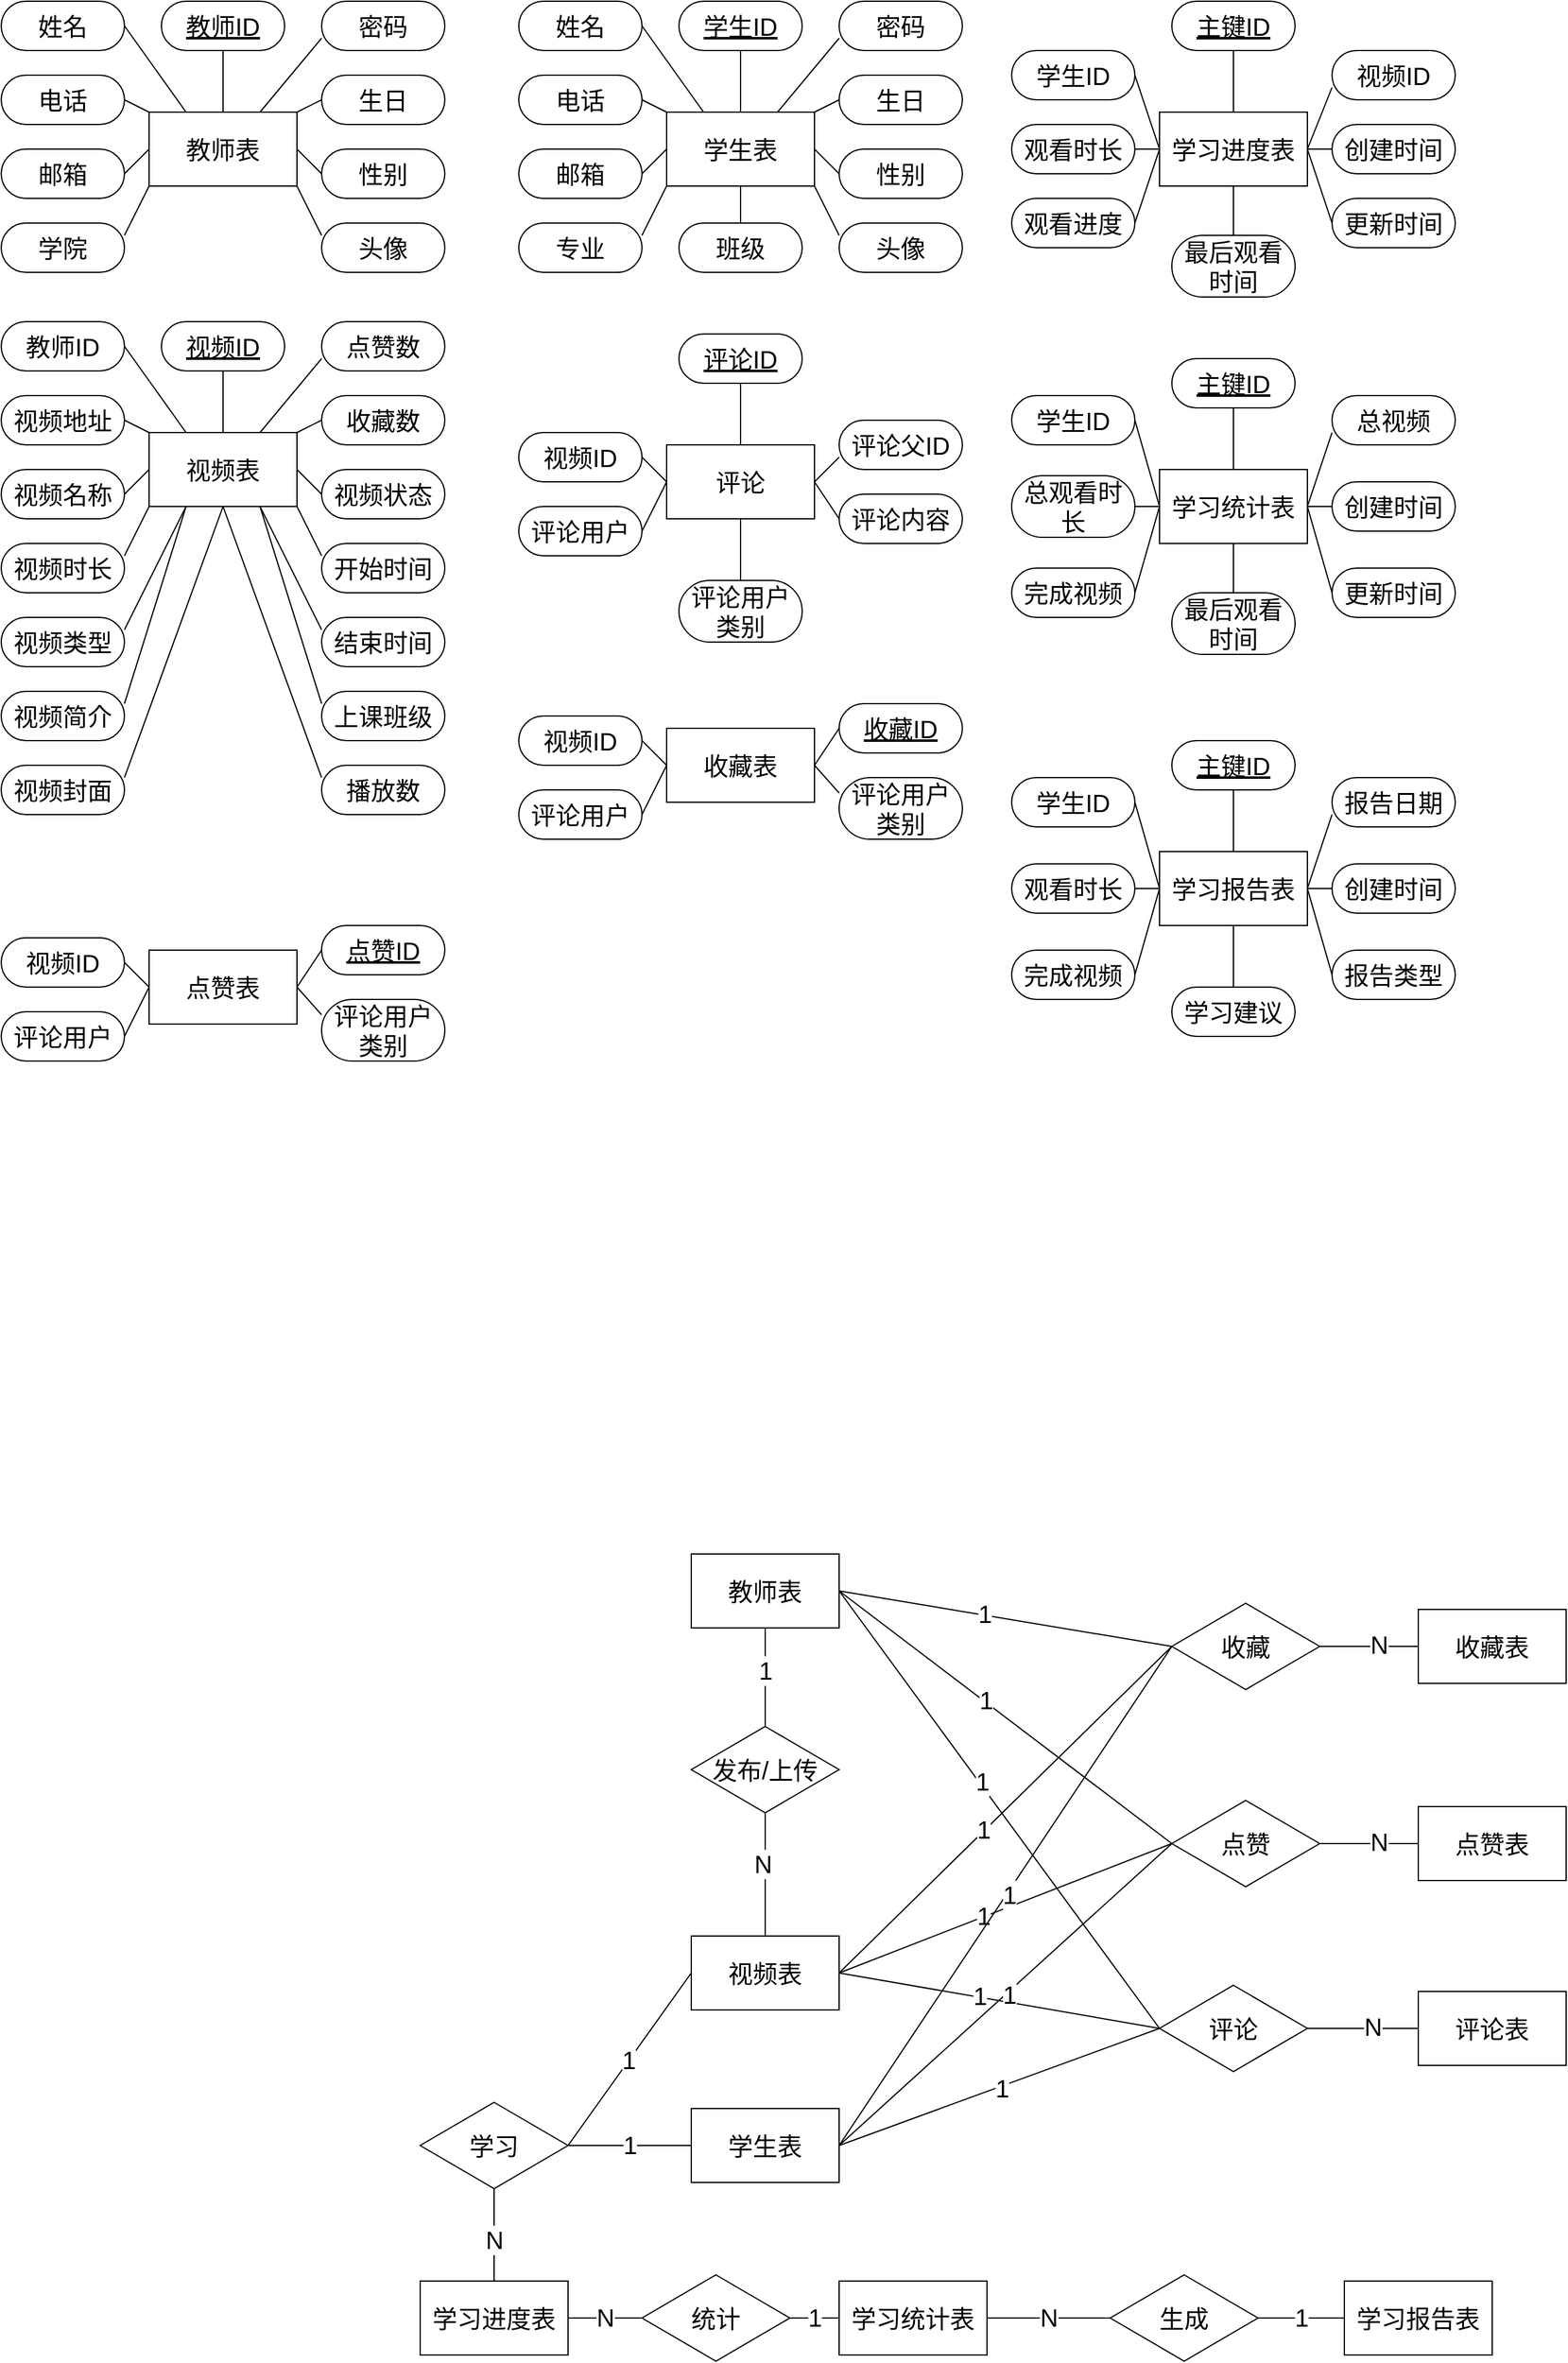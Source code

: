 <mxfile version="26.2.14">
  <diagram id="R2lEEEUBdFMjLlhIrx00" name="Page-1">
    <mxGraphModel dx="1418" dy="794" grid="1" gridSize="10" guides="1" tooltips="1" connect="1" arrows="1" fold="1" page="1" pageScale="1" pageWidth="850" pageHeight="1100" math="0" shadow="0" extFonts="Permanent Marker^https://fonts.googleapis.com/css?family=Permanent+Marker">
      <root>
        <mxCell id="0" />
        <mxCell id="1" parent="0" />
        <mxCell id="FcxImMg5sT2_sHitMUej-30" value="" style="group" vertex="1" connectable="0" parent="1">
          <mxGeometry x="30" y="150" width="360" height="220" as="geometry" />
        </mxCell>
        <mxCell id="FcxImMg5sT2_sHitMUej-7" value="" style="edgeStyle=orthogonalEdgeStyle;rounded=0;orthogonalLoop=1;jettySize=auto;html=1;endArrow=none;startFill=0;" edge="1" parent="FcxImMg5sT2_sHitMUej-30" source="FcxImMg5sT2_sHitMUej-2" target="FcxImMg5sT2_sHitMUej-6">
          <mxGeometry relative="1" as="geometry" />
        </mxCell>
        <mxCell id="FcxImMg5sT2_sHitMUej-22" style="rounded=0;orthogonalLoop=1;jettySize=auto;html=1;exitX=0.25;exitY=0;exitDx=0;exitDy=0;entryX=1;entryY=0.5;entryDx=0;entryDy=0;endArrow=none;startFill=0;" edge="1" parent="FcxImMg5sT2_sHitMUej-30" source="FcxImMg5sT2_sHitMUej-2" target="FcxImMg5sT2_sHitMUej-15">
          <mxGeometry relative="1" as="geometry" />
        </mxCell>
        <mxCell id="FcxImMg5sT2_sHitMUej-23" style="rounded=0;orthogonalLoop=1;jettySize=auto;html=1;exitX=0.75;exitY=0;exitDx=0;exitDy=0;entryX=0;entryY=0.75;entryDx=0;entryDy=0;endArrow=none;startFill=0;" edge="1" parent="FcxImMg5sT2_sHitMUej-30" source="FcxImMg5sT2_sHitMUej-2" target="FcxImMg5sT2_sHitMUej-10">
          <mxGeometry relative="1" as="geometry" />
        </mxCell>
        <mxCell id="FcxImMg5sT2_sHitMUej-24" style="rounded=0;orthogonalLoop=1;jettySize=auto;html=1;exitX=1;exitY=0;exitDx=0;exitDy=0;entryX=0;entryY=0.5;entryDx=0;entryDy=0;endArrow=none;startFill=0;" edge="1" parent="FcxImMg5sT2_sHitMUej-30" source="FcxImMg5sT2_sHitMUej-2" target="FcxImMg5sT2_sHitMUej-18">
          <mxGeometry relative="1" as="geometry" />
        </mxCell>
        <mxCell id="FcxImMg5sT2_sHitMUej-25" style="rounded=0;orthogonalLoop=1;jettySize=auto;html=1;exitX=0;exitY=0;exitDx=0;exitDy=0;entryX=1;entryY=0.5;entryDx=0;entryDy=0;endArrow=none;startFill=0;" edge="1" parent="FcxImMg5sT2_sHitMUej-30" source="FcxImMg5sT2_sHitMUej-2" target="FcxImMg5sT2_sHitMUej-17">
          <mxGeometry relative="1" as="geometry" />
        </mxCell>
        <mxCell id="FcxImMg5sT2_sHitMUej-26" style="rounded=0;orthogonalLoop=1;jettySize=auto;html=1;exitX=0;exitY=0.5;exitDx=0;exitDy=0;entryX=1;entryY=0.5;entryDx=0;entryDy=0;endArrow=none;startFill=0;" edge="1" parent="FcxImMg5sT2_sHitMUej-30" source="FcxImMg5sT2_sHitMUej-2" target="FcxImMg5sT2_sHitMUej-16">
          <mxGeometry relative="1" as="geometry" />
        </mxCell>
        <mxCell id="FcxImMg5sT2_sHitMUej-27" style="rounded=0;orthogonalLoop=1;jettySize=auto;html=1;exitX=1;exitY=0.5;exitDx=0;exitDy=0;entryX=0;entryY=0.5;entryDx=0;entryDy=0;endArrow=none;startFill=0;" edge="1" parent="FcxImMg5sT2_sHitMUej-30" source="FcxImMg5sT2_sHitMUej-2" target="FcxImMg5sT2_sHitMUej-19">
          <mxGeometry relative="1" as="geometry" />
        </mxCell>
        <mxCell id="FcxImMg5sT2_sHitMUej-28" style="rounded=0;orthogonalLoop=1;jettySize=auto;html=1;exitX=0;exitY=1;exitDx=0;exitDy=0;entryX=1;entryY=0.25;entryDx=0;entryDy=0;endArrow=none;startFill=0;" edge="1" parent="FcxImMg5sT2_sHitMUej-30" source="FcxImMg5sT2_sHitMUej-2" target="FcxImMg5sT2_sHitMUej-20">
          <mxGeometry relative="1" as="geometry" />
        </mxCell>
        <mxCell id="FcxImMg5sT2_sHitMUej-29" style="rounded=0;orthogonalLoop=1;jettySize=auto;html=1;exitX=1;exitY=1;exitDx=0;exitDy=0;entryX=0;entryY=0.25;entryDx=0;entryDy=0;endArrow=none;startFill=0;" edge="1" parent="FcxImMg5sT2_sHitMUej-30" source="FcxImMg5sT2_sHitMUej-2" target="FcxImMg5sT2_sHitMUej-21">
          <mxGeometry relative="1" as="geometry" />
        </mxCell>
        <mxCell id="FcxImMg5sT2_sHitMUej-2" value="&lt;font style=&quot;font-size: 20px;&quot;&gt;教师&lt;/font&gt;&lt;span style=&quot;font-size: 20px;&quot;&gt;表&lt;/span&gt;" style="rounded=0;whiteSpace=wrap;html=1;" vertex="1" parent="FcxImMg5sT2_sHitMUej-30">
          <mxGeometry x="120" y="90" width="120" height="60" as="geometry" />
        </mxCell>
        <mxCell id="FcxImMg5sT2_sHitMUej-6" value="&lt;font style=&quot;font-size: 20px;&quot;&gt;&lt;u&gt;教师ID&lt;/u&gt;&lt;/font&gt;" style="rounded=1;whiteSpace=wrap;html=1;arcSize=50;" vertex="1" parent="FcxImMg5sT2_sHitMUej-30">
          <mxGeometry x="130" width="100" height="40" as="geometry" />
        </mxCell>
        <mxCell id="FcxImMg5sT2_sHitMUej-10" value="&lt;font style=&quot;font-size: 20px;&quot;&gt;密码&lt;/font&gt;" style="rounded=1;whiteSpace=wrap;html=1;arcSize=50;" vertex="1" parent="FcxImMg5sT2_sHitMUej-30">
          <mxGeometry x="260" width="100" height="40" as="geometry" />
        </mxCell>
        <mxCell id="FcxImMg5sT2_sHitMUej-15" value="&lt;font style=&quot;font-size: 20px;&quot;&gt;姓名&lt;/font&gt;" style="rounded=1;whiteSpace=wrap;html=1;arcSize=50;" vertex="1" parent="FcxImMg5sT2_sHitMUej-30">
          <mxGeometry width="100" height="40" as="geometry" />
        </mxCell>
        <mxCell id="FcxImMg5sT2_sHitMUej-16" value="&lt;font style=&quot;font-size: 20px;&quot;&gt;邮箱&lt;/font&gt;&lt;span style=&quot;color: rgba(0, 0, 0, 0); font-family: monospace; font-size: 0px; text-align: start; text-wrap-mode: nowrap;&quot;&gt;%3CmxGraphModel%3E%3Croot%3E%3CmxCell%20id%3D%220%22%2F%3E%3CmxCell%20id%3D%221%22%20parent%3D%220%22%2F%3E%3CmxCell%20id%3D%222%22%20value%3D%22%26lt%3Bfont%20style%3D%26quot%3Bfont-size%3A%2020px%3B%26quot%3B%26gt%3B%E5%A7%93%E5%90%8D%26lt%3B%2Ffont%26gt%3B%22%20style%3D%22rounded%3D1%3BwhiteSpace%3Dwrap%3Bhtml%3D1%3BarcSize%3D50%3B%22%20vertex%3D%221%22%20parent%3D%221%22%3E%3CmxGeometry%20x%3D%2230%22%20y%3D%22150%22%20width%3D%22100%22%20height%3D%2240%22%20as%3D%22geometry%22%2F%3E%3C%2FmxCell%3E%3C%2Froot%3E%3C%2FmxGraphModel%3E&lt;/span&gt;" style="rounded=1;whiteSpace=wrap;html=1;arcSize=50;" vertex="1" parent="FcxImMg5sT2_sHitMUej-30">
          <mxGeometry y="120" width="100" height="40" as="geometry" />
        </mxCell>
        <mxCell id="FcxImMg5sT2_sHitMUej-17" value="&lt;font style=&quot;font-size: 20px;&quot;&gt;电话&lt;/font&gt;" style="rounded=1;whiteSpace=wrap;html=1;arcSize=50;" vertex="1" parent="FcxImMg5sT2_sHitMUej-30">
          <mxGeometry y="60" width="100" height="40" as="geometry" />
        </mxCell>
        <mxCell id="FcxImMg5sT2_sHitMUej-18" value="&lt;span style=&quot;font-size: 20px;&quot;&gt;生日&lt;/span&gt;" style="rounded=1;whiteSpace=wrap;html=1;arcSize=50;" vertex="1" parent="FcxImMg5sT2_sHitMUej-30">
          <mxGeometry x="260" y="60" width="100" height="40" as="geometry" />
        </mxCell>
        <mxCell id="FcxImMg5sT2_sHitMUej-19" value="&lt;font style=&quot;font-size: 20px;&quot;&gt;性别&lt;/font&gt;&lt;span style=&quot;color: rgba(0, 0, 0, 0); font-family: monospace; font-size: 0px; text-align: start; text-wrap-mode: nowrap;&quot;&gt;%3CmxGraphModel%3E%3Croot%3E%3CmxCell%20id%3D%220%22%2F%3E%3CmxCell%20id%3D%221%22%20parent%3D%220%22%2F%3E%3CmxCell%20id%3D%222%22%20value%3D%22%26lt%3Bfont%20style%3D%26quot%3Bfont-size%3A%2020px%3B%26quot%3B%26gt%3B%E5%A7%93%E5%90%8D%26lt%3B%2Ffont%26gt%3B%22%20style%3D%22rounded%3D1%3BwhiteSpace%3Dwrap%3Bhtml%3D1%3BarcSize%3D50%3B%22%20vertex%3D%221%22%20parent%3D%221%22%3E%3CmxGeometry%20x%3D%2230%22%20y%3D%22150%22%20width%3D%22100%22%20height%3D%2240%22%20as%3D%22geometry%22%2F%3E%3C%2FmxCell%3E%3C%2Froot%3E%3C%2FmxGraphModel%3E&lt;/span&gt;" style="rounded=1;whiteSpace=wrap;html=1;arcSize=50;" vertex="1" parent="FcxImMg5sT2_sHitMUej-30">
          <mxGeometry x="260" y="120" width="100" height="40" as="geometry" />
        </mxCell>
        <mxCell id="FcxImMg5sT2_sHitMUej-20" value="&lt;font style=&quot;font-size: 20px;&quot;&gt;学院&lt;/font&gt;" style="rounded=1;whiteSpace=wrap;html=1;arcSize=50;" vertex="1" parent="FcxImMg5sT2_sHitMUej-30">
          <mxGeometry y="180" width="100" height="40" as="geometry" />
        </mxCell>
        <mxCell id="FcxImMg5sT2_sHitMUej-21" value="&lt;font style=&quot;font-size: 20px;&quot;&gt;头像&lt;/font&gt;" style="rounded=1;whiteSpace=wrap;html=1;arcSize=50;" vertex="1" parent="FcxImMg5sT2_sHitMUej-30">
          <mxGeometry x="260" y="180" width="100" height="40" as="geometry" />
        </mxCell>
        <mxCell id="FcxImMg5sT2_sHitMUej-31" value="" style="group" vertex="1" connectable="0" parent="1">
          <mxGeometry x="450" y="150" width="360" height="220" as="geometry" />
        </mxCell>
        <mxCell id="FcxImMg5sT2_sHitMUej-32" value="" style="edgeStyle=orthogonalEdgeStyle;rounded=0;orthogonalLoop=1;jettySize=auto;html=1;endArrow=none;startFill=0;" edge="1" parent="FcxImMg5sT2_sHitMUej-31" source="FcxImMg5sT2_sHitMUej-41" target="FcxImMg5sT2_sHitMUej-42">
          <mxGeometry relative="1" as="geometry" />
        </mxCell>
        <mxCell id="FcxImMg5sT2_sHitMUej-33" style="rounded=0;orthogonalLoop=1;jettySize=auto;html=1;exitX=0.25;exitY=0;exitDx=0;exitDy=0;entryX=1;entryY=0.5;entryDx=0;entryDy=0;endArrow=none;startFill=0;" edge="1" parent="FcxImMg5sT2_sHitMUej-31" source="FcxImMg5sT2_sHitMUej-41" target="FcxImMg5sT2_sHitMUej-44">
          <mxGeometry relative="1" as="geometry" />
        </mxCell>
        <mxCell id="FcxImMg5sT2_sHitMUej-34" style="rounded=0;orthogonalLoop=1;jettySize=auto;html=1;exitX=0.75;exitY=0;exitDx=0;exitDy=0;entryX=0;entryY=0.75;entryDx=0;entryDy=0;endArrow=none;startFill=0;" edge="1" parent="FcxImMg5sT2_sHitMUej-31" source="FcxImMg5sT2_sHitMUej-41" target="FcxImMg5sT2_sHitMUej-43">
          <mxGeometry relative="1" as="geometry" />
        </mxCell>
        <mxCell id="FcxImMg5sT2_sHitMUej-35" style="rounded=0;orthogonalLoop=1;jettySize=auto;html=1;exitX=1;exitY=0;exitDx=0;exitDy=0;entryX=0;entryY=0.5;entryDx=0;entryDy=0;endArrow=none;startFill=0;" edge="1" parent="FcxImMg5sT2_sHitMUej-31" source="FcxImMg5sT2_sHitMUej-41" target="FcxImMg5sT2_sHitMUej-47">
          <mxGeometry relative="1" as="geometry" />
        </mxCell>
        <mxCell id="FcxImMg5sT2_sHitMUej-36" style="rounded=0;orthogonalLoop=1;jettySize=auto;html=1;exitX=0;exitY=0;exitDx=0;exitDy=0;entryX=1;entryY=0.5;entryDx=0;entryDy=0;endArrow=none;startFill=0;" edge="1" parent="FcxImMg5sT2_sHitMUej-31" source="FcxImMg5sT2_sHitMUej-41" target="FcxImMg5sT2_sHitMUej-46">
          <mxGeometry relative="1" as="geometry" />
        </mxCell>
        <mxCell id="FcxImMg5sT2_sHitMUej-37" style="rounded=0;orthogonalLoop=1;jettySize=auto;html=1;exitX=0;exitY=0.5;exitDx=0;exitDy=0;entryX=1;entryY=0.5;entryDx=0;entryDy=0;endArrow=none;startFill=0;" edge="1" parent="FcxImMg5sT2_sHitMUej-31" source="FcxImMg5sT2_sHitMUej-41" target="FcxImMg5sT2_sHitMUej-45">
          <mxGeometry relative="1" as="geometry" />
        </mxCell>
        <mxCell id="FcxImMg5sT2_sHitMUej-38" style="rounded=0;orthogonalLoop=1;jettySize=auto;html=1;exitX=1;exitY=0.5;exitDx=0;exitDy=0;entryX=0;entryY=0.5;entryDx=0;entryDy=0;endArrow=none;startFill=0;" edge="1" parent="FcxImMg5sT2_sHitMUej-31" source="FcxImMg5sT2_sHitMUej-41" target="FcxImMg5sT2_sHitMUej-48">
          <mxGeometry relative="1" as="geometry" />
        </mxCell>
        <mxCell id="FcxImMg5sT2_sHitMUej-39" style="rounded=0;orthogonalLoop=1;jettySize=auto;html=1;exitX=0;exitY=1;exitDx=0;exitDy=0;entryX=1;entryY=0.25;entryDx=0;entryDy=0;endArrow=none;startFill=0;" edge="1" parent="FcxImMg5sT2_sHitMUej-31" source="FcxImMg5sT2_sHitMUej-41" target="FcxImMg5sT2_sHitMUej-49">
          <mxGeometry relative="1" as="geometry" />
        </mxCell>
        <mxCell id="FcxImMg5sT2_sHitMUej-40" style="rounded=0;orthogonalLoop=1;jettySize=auto;html=1;exitX=1;exitY=1;exitDx=0;exitDy=0;entryX=0;entryY=0.25;entryDx=0;entryDy=0;endArrow=none;startFill=0;" edge="1" parent="FcxImMg5sT2_sHitMUej-31" source="FcxImMg5sT2_sHitMUej-41" target="FcxImMg5sT2_sHitMUej-50">
          <mxGeometry relative="1" as="geometry" />
        </mxCell>
        <mxCell id="FcxImMg5sT2_sHitMUej-41" value="&lt;font style=&quot;font-size: 20px;&quot;&gt;学生&lt;/font&gt;&lt;span style=&quot;font-size: 20px;&quot;&gt;表&lt;/span&gt;" style="rounded=0;whiteSpace=wrap;html=1;" vertex="1" parent="FcxImMg5sT2_sHitMUej-31">
          <mxGeometry x="120" y="90" width="120" height="60" as="geometry" />
        </mxCell>
        <mxCell id="FcxImMg5sT2_sHitMUej-42" value="&lt;font style=&quot;font-size: 20px;&quot;&gt;&lt;u&gt;学生ID&lt;/u&gt;&lt;/font&gt;" style="rounded=1;whiteSpace=wrap;html=1;arcSize=50;" vertex="1" parent="FcxImMg5sT2_sHitMUej-31">
          <mxGeometry x="130" width="100" height="40" as="geometry" />
        </mxCell>
        <mxCell id="FcxImMg5sT2_sHitMUej-43" value="&lt;font style=&quot;font-size: 20px;&quot;&gt;密码&lt;/font&gt;" style="rounded=1;whiteSpace=wrap;html=1;arcSize=50;" vertex="1" parent="FcxImMg5sT2_sHitMUej-31">
          <mxGeometry x="260" width="100" height="40" as="geometry" />
        </mxCell>
        <mxCell id="FcxImMg5sT2_sHitMUej-44" value="&lt;font style=&quot;font-size: 20px;&quot;&gt;姓名&lt;/font&gt;" style="rounded=1;whiteSpace=wrap;html=1;arcSize=50;" vertex="1" parent="FcxImMg5sT2_sHitMUej-31">
          <mxGeometry width="100" height="40" as="geometry" />
        </mxCell>
        <mxCell id="FcxImMg5sT2_sHitMUej-45" value="&lt;font style=&quot;font-size: 20px;&quot;&gt;邮箱&lt;/font&gt;&lt;span style=&quot;color: rgba(0, 0, 0, 0); font-family: monospace; font-size: 0px; text-align: start; text-wrap-mode: nowrap;&quot;&gt;%3CmxGraphModel%3E%3Croot%3E%3CmxCell%20id%3D%220%22%2F%3E%3CmxCell%20id%3D%221%22%20parent%3D%220%22%2F%3E%3CmxCell%20id%3D%222%22%20value%3D%22%26lt%3Bfont%20style%3D%26quot%3Bfont-size%3A%2020px%3B%26quot%3B%26gt%3B%E5%A7%93%E5%90%8D%26lt%3B%2Ffont%26gt%3B%22%20style%3D%22rounded%3D1%3BwhiteSpace%3Dwrap%3Bhtml%3D1%3BarcSize%3D50%3B%22%20vertex%3D%221%22%20parent%3D%221%22%3E%3CmxGeometry%20x%3D%2230%22%20y%3D%22150%22%20width%3D%22100%22%20height%3D%2240%22%20as%3D%22geometry%22%2F%3E%3C%2FmxCell%3E%3C%2Froot%3E%3C%2FmxGraphModel%3E&lt;/span&gt;" style="rounded=1;whiteSpace=wrap;html=1;arcSize=50;" vertex="1" parent="FcxImMg5sT2_sHitMUej-31">
          <mxGeometry y="120" width="100" height="40" as="geometry" />
        </mxCell>
        <mxCell id="FcxImMg5sT2_sHitMUej-46" value="&lt;font style=&quot;font-size: 20px;&quot;&gt;电话&lt;/font&gt;" style="rounded=1;whiteSpace=wrap;html=1;arcSize=50;" vertex="1" parent="FcxImMg5sT2_sHitMUej-31">
          <mxGeometry y="60" width="100" height="40" as="geometry" />
        </mxCell>
        <mxCell id="FcxImMg5sT2_sHitMUej-47" value="&lt;span style=&quot;font-size: 20px;&quot;&gt;生日&lt;/span&gt;" style="rounded=1;whiteSpace=wrap;html=1;arcSize=50;" vertex="1" parent="FcxImMg5sT2_sHitMUej-31">
          <mxGeometry x="260" y="60" width="100" height="40" as="geometry" />
        </mxCell>
        <mxCell id="FcxImMg5sT2_sHitMUej-48" value="&lt;font style=&quot;font-size: 20px;&quot;&gt;性别&lt;/font&gt;&lt;span style=&quot;color: rgba(0, 0, 0, 0); font-family: monospace; font-size: 0px; text-align: start; text-wrap-mode: nowrap;&quot;&gt;%3CmxGraphModel%3E%3Croot%3E%3CmxCell%20id%3D%220%22%2F%3E%3CmxCell%20id%3D%221%22%20parent%3D%220%22%2F%3E%3CmxCell%20id%3D%222%22%20value%3D%22%26lt%3Bfont%20style%3D%26quot%3Bfont-size%3A%2020px%3B%26quot%3B%26gt%3B%E5%A7%93%E5%90%8D%26lt%3B%2Ffont%26gt%3B%22%20style%3D%22rounded%3D1%3BwhiteSpace%3Dwrap%3Bhtml%3D1%3BarcSize%3D50%3B%22%20vertex%3D%221%22%20parent%3D%221%22%3E%3CmxGeometry%20x%3D%2230%22%20y%3D%22150%22%20width%3D%22100%22%20height%3D%2240%22%20as%3D%22geometry%22%2F%3E%3C%2FmxCell%3E%3C%2Froot%3E%3C%2FmxGraphModel%3E&lt;/span&gt;" style="rounded=1;whiteSpace=wrap;html=1;arcSize=50;" vertex="1" parent="FcxImMg5sT2_sHitMUej-31">
          <mxGeometry x="260" y="120" width="100" height="40" as="geometry" />
        </mxCell>
        <mxCell id="FcxImMg5sT2_sHitMUej-49" value="&lt;font style=&quot;font-size: 20px;&quot;&gt;专业&lt;/font&gt;" style="rounded=1;whiteSpace=wrap;html=1;arcSize=50;" vertex="1" parent="FcxImMg5sT2_sHitMUej-31">
          <mxGeometry y="180" width="100" height="40" as="geometry" />
        </mxCell>
        <mxCell id="FcxImMg5sT2_sHitMUej-50" value="&lt;font style=&quot;font-size: 20px;&quot;&gt;头像&lt;/font&gt;" style="rounded=1;whiteSpace=wrap;html=1;arcSize=50;" vertex="1" parent="FcxImMg5sT2_sHitMUej-31">
          <mxGeometry x="260" y="180" width="100" height="40" as="geometry" />
        </mxCell>
        <mxCell id="FcxImMg5sT2_sHitMUej-52" value="" style="rounded=0;orthogonalLoop=1;jettySize=auto;html=1;endArrow=none;startFill=0;" edge="1" parent="FcxImMg5sT2_sHitMUej-31" source="FcxImMg5sT2_sHitMUej-51" target="FcxImMg5sT2_sHitMUej-41">
          <mxGeometry relative="1" as="geometry" />
        </mxCell>
        <mxCell id="FcxImMg5sT2_sHitMUej-51" value="&lt;font style=&quot;font-size: 20px;&quot;&gt;班级&lt;/font&gt;" style="rounded=1;whiteSpace=wrap;html=1;arcSize=50;" vertex="1" parent="FcxImMg5sT2_sHitMUej-31">
          <mxGeometry x="130" y="180" width="100" height="40" as="geometry" />
        </mxCell>
        <mxCell id="FcxImMg5sT2_sHitMUej-86" value="" style="group" vertex="1" connectable="0" parent="1">
          <mxGeometry x="30" y="410" width="360" height="400" as="geometry" />
        </mxCell>
        <mxCell id="FcxImMg5sT2_sHitMUej-55" value="" style="edgeStyle=orthogonalEdgeStyle;rounded=0;orthogonalLoop=1;jettySize=auto;html=1;endArrow=none;startFill=0;" edge="1" parent="FcxImMg5sT2_sHitMUej-86" source="FcxImMg5sT2_sHitMUej-64" target="FcxImMg5sT2_sHitMUej-65">
          <mxGeometry relative="1" as="geometry" />
        </mxCell>
        <mxCell id="FcxImMg5sT2_sHitMUej-56" style="rounded=0;orthogonalLoop=1;jettySize=auto;html=1;exitX=0.25;exitY=0;exitDx=0;exitDy=0;entryX=1;entryY=0.5;entryDx=0;entryDy=0;endArrow=none;startFill=0;" edge="1" parent="FcxImMg5sT2_sHitMUej-86" source="FcxImMg5sT2_sHitMUej-64" target="FcxImMg5sT2_sHitMUej-67">
          <mxGeometry relative="1" as="geometry" />
        </mxCell>
        <mxCell id="FcxImMg5sT2_sHitMUej-57" style="rounded=0;orthogonalLoop=1;jettySize=auto;html=1;exitX=0.75;exitY=0;exitDx=0;exitDy=0;entryX=0;entryY=0.75;entryDx=0;entryDy=0;endArrow=none;startFill=0;" edge="1" parent="FcxImMg5sT2_sHitMUej-86" source="FcxImMg5sT2_sHitMUej-64" target="FcxImMg5sT2_sHitMUej-66">
          <mxGeometry relative="1" as="geometry" />
        </mxCell>
        <mxCell id="FcxImMg5sT2_sHitMUej-58" style="rounded=0;orthogonalLoop=1;jettySize=auto;html=1;exitX=1;exitY=0;exitDx=0;exitDy=0;entryX=0;entryY=0.5;entryDx=0;entryDy=0;endArrow=none;startFill=0;" edge="1" parent="FcxImMg5sT2_sHitMUej-86" source="FcxImMg5sT2_sHitMUej-64" target="FcxImMg5sT2_sHitMUej-70">
          <mxGeometry relative="1" as="geometry" />
        </mxCell>
        <mxCell id="FcxImMg5sT2_sHitMUej-59" style="rounded=0;orthogonalLoop=1;jettySize=auto;html=1;exitX=0;exitY=0;exitDx=0;exitDy=0;entryX=1;entryY=0.5;entryDx=0;entryDy=0;endArrow=none;startFill=0;" edge="1" parent="FcxImMg5sT2_sHitMUej-86" source="FcxImMg5sT2_sHitMUej-64" target="FcxImMg5sT2_sHitMUej-69">
          <mxGeometry relative="1" as="geometry" />
        </mxCell>
        <mxCell id="FcxImMg5sT2_sHitMUej-60" style="rounded=0;orthogonalLoop=1;jettySize=auto;html=1;exitX=0;exitY=0.5;exitDx=0;exitDy=0;entryX=1;entryY=0.5;entryDx=0;entryDy=0;endArrow=none;startFill=0;" edge="1" parent="FcxImMg5sT2_sHitMUej-86" source="FcxImMg5sT2_sHitMUej-64" target="FcxImMg5sT2_sHitMUej-68">
          <mxGeometry relative="1" as="geometry" />
        </mxCell>
        <mxCell id="FcxImMg5sT2_sHitMUej-61" style="rounded=0;orthogonalLoop=1;jettySize=auto;html=1;exitX=1;exitY=0.5;exitDx=0;exitDy=0;entryX=0;entryY=0.5;entryDx=0;entryDy=0;endArrow=none;startFill=0;" edge="1" parent="FcxImMg5sT2_sHitMUej-86" source="FcxImMg5sT2_sHitMUej-64" target="FcxImMg5sT2_sHitMUej-71">
          <mxGeometry relative="1" as="geometry" />
        </mxCell>
        <mxCell id="FcxImMg5sT2_sHitMUej-62" style="rounded=0;orthogonalLoop=1;jettySize=auto;html=1;exitX=0;exitY=1;exitDx=0;exitDy=0;endArrow=none;startFill=0;entryX=1;entryY=0.25;entryDx=0;entryDy=0;" edge="1" parent="FcxImMg5sT2_sHitMUej-86" source="FcxImMg5sT2_sHitMUej-64" target="FcxImMg5sT2_sHitMUej-72">
          <mxGeometry relative="1" as="geometry">
            <mxPoint x="100" y="190" as="targetPoint" />
          </mxGeometry>
        </mxCell>
        <mxCell id="FcxImMg5sT2_sHitMUej-63" style="rounded=0;orthogonalLoop=1;jettySize=auto;html=1;exitX=1;exitY=1;exitDx=0;exitDy=0;entryX=0;entryY=0.25;entryDx=0;entryDy=0;endArrow=none;startFill=0;" edge="1" parent="FcxImMg5sT2_sHitMUej-86" source="FcxImMg5sT2_sHitMUej-64" target="FcxImMg5sT2_sHitMUej-73">
          <mxGeometry relative="1" as="geometry" />
        </mxCell>
        <mxCell id="FcxImMg5sT2_sHitMUej-64" value="&lt;font style=&quot;font-size: 20px;&quot;&gt;视频&lt;/font&gt;&lt;span style=&quot;font-size: 20px;&quot;&gt;表&lt;/span&gt;" style="rounded=0;whiteSpace=wrap;html=1;" vertex="1" parent="FcxImMg5sT2_sHitMUej-86">
          <mxGeometry x="120" y="90" width="120" height="60" as="geometry" />
        </mxCell>
        <mxCell id="FcxImMg5sT2_sHitMUej-65" value="&lt;font style=&quot;font-size: 20px;&quot;&gt;&lt;u&gt;视频ID&lt;/u&gt;&lt;/font&gt;" style="rounded=1;whiteSpace=wrap;html=1;arcSize=50;" vertex="1" parent="FcxImMg5sT2_sHitMUej-86">
          <mxGeometry x="130" width="100" height="40" as="geometry" />
        </mxCell>
        <mxCell id="FcxImMg5sT2_sHitMUej-66" value="&lt;font style=&quot;font-size: 20px;&quot;&gt;点赞数&lt;/font&gt;" style="rounded=1;whiteSpace=wrap;html=1;arcSize=50;" vertex="1" parent="FcxImMg5sT2_sHitMUej-86">
          <mxGeometry x="260" width="100" height="40" as="geometry" />
        </mxCell>
        <mxCell id="FcxImMg5sT2_sHitMUej-67" value="&lt;font style=&quot;font-size: 20px;&quot;&gt;教师ID&lt;/font&gt;" style="rounded=1;whiteSpace=wrap;html=1;arcSize=50;" vertex="1" parent="FcxImMg5sT2_sHitMUej-86">
          <mxGeometry width="100" height="40" as="geometry" />
        </mxCell>
        <mxCell id="FcxImMg5sT2_sHitMUej-68" value="&lt;span style=&quot;font-size: 20px;&quot;&gt;视频名称&lt;/span&gt;" style="rounded=1;whiteSpace=wrap;html=1;arcSize=50;" vertex="1" parent="FcxImMg5sT2_sHitMUej-86">
          <mxGeometry y="120" width="100" height="40" as="geometry" />
        </mxCell>
        <mxCell id="FcxImMg5sT2_sHitMUej-69" value="&lt;font style=&quot;font-size: 20px;&quot;&gt;视频地址&lt;/font&gt;" style="rounded=1;whiteSpace=wrap;html=1;arcSize=50;" vertex="1" parent="FcxImMg5sT2_sHitMUej-86">
          <mxGeometry y="60" width="100" height="40" as="geometry" />
        </mxCell>
        <mxCell id="FcxImMg5sT2_sHitMUej-70" value="&lt;span style=&quot;font-size: 20px;&quot;&gt;收藏数&lt;/span&gt;" style="rounded=1;whiteSpace=wrap;html=1;arcSize=50;" vertex="1" parent="FcxImMg5sT2_sHitMUej-86">
          <mxGeometry x="260" y="60" width="100" height="40" as="geometry" />
        </mxCell>
        <mxCell id="FcxImMg5sT2_sHitMUej-71" value="&lt;span style=&quot;font-size: 20px;&quot;&gt;视频状态&lt;/span&gt;" style="rounded=1;whiteSpace=wrap;html=1;arcSize=50;" vertex="1" parent="FcxImMg5sT2_sHitMUej-86">
          <mxGeometry x="260" y="120" width="100" height="40" as="geometry" />
        </mxCell>
        <mxCell id="FcxImMg5sT2_sHitMUej-72" value="&lt;font style=&quot;font-size: 20px;&quot;&gt;视频时长&lt;/font&gt;" style="rounded=1;whiteSpace=wrap;html=1;arcSize=50;" vertex="1" parent="FcxImMg5sT2_sHitMUej-86">
          <mxGeometry y="180" width="100" height="40" as="geometry" />
        </mxCell>
        <mxCell id="FcxImMg5sT2_sHitMUej-73" value="&lt;font style=&quot;font-size: 20px;&quot;&gt;开始时间&lt;/font&gt;" style="rounded=1;whiteSpace=wrap;html=1;arcSize=50;" vertex="1" parent="FcxImMg5sT2_sHitMUej-86">
          <mxGeometry x="260" y="180" width="100" height="40" as="geometry" />
        </mxCell>
        <mxCell id="FcxImMg5sT2_sHitMUej-74" style="rounded=0;orthogonalLoop=1;jettySize=auto;html=1;exitX=0.75;exitY=1;exitDx=0;exitDy=0;entryX=0;entryY=0.25;entryDx=0;entryDy=0;endArrow=none;startFill=0;" edge="1" parent="FcxImMg5sT2_sHitMUej-86" target="FcxImMg5sT2_sHitMUej-75" source="FcxImMg5sT2_sHitMUej-64">
          <mxGeometry relative="1" as="geometry">
            <mxPoint x="240" y="210" as="sourcePoint" />
          </mxGeometry>
        </mxCell>
        <mxCell id="FcxImMg5sT2_sHitMUej-75" value="&lt;span style=&quot;font-size: 20px;&quot;&gt;结束时间&lt;/span&gt;" style="rounded=1;whiteSpace=wrap;html=1;arcSize=50;" vertex="1" parent="FcxImMg5sT2_sHitMUej-86">
          <mxGeometry x="260" y="240" width="100" height="40" as="geometry" />
        </mxCell>
        <mxCell id="FcxImMg5sT2_sHitMUej-76" style="rounded=0;orthogonalLoop=1;jettySize=auto;html=1;exitX=0.75;exitY=1;exitDx=0;exitDy=0;entryX=0;entryY=0.25;entryDx=0;entryDy=0;endArrow=none;startFill=0;" edge="1" parent="FcxImMg5sT2_sHitMUej-86" target="FcxImMg5sT2_sHitMUej-77" source="FcxImMg5sT2_sHitMUej-64">
          <mxGeometry relative="1" as="geometry">
            <mxPoint x="240" y="270" as="sourcePoint" />
          </mxGeometry>
        </mxCell>
        <mxCell id="FcxImMg5sT2_sHitMUej-77" value="&lt;font style=&quot;font-size: 20px;&quot;&gt;上课班级&lt;/font&gt;" style="rounded=1;whiteSpace=wrap;html=1;arcSize=50;" vertex="1" parent="FcxImMg5sT2_sHitMUej-86">
          <mxGeometry x="260" y="300" width="100" height="40" as="geometry" />
        </mxCell>
        <mxCell id="FcxImMg5sT2_sHitMUej-78" style="rounded=0;orthogonalLoop=1;jettySize=auto;html=1;exitX=0.25;exitY=1;exitDx=0;exitDy=0;entryX=1;entryY=0.25;entryDx=0;entryDy=0;endArrow=none;startFill=0;" edge="1" parent="FcxImMg5sT2_sHitMUej-86" target="FcxImMg5sT2_sHitMUej-79" source="FcxImMg5sT2_sHitMUej-64">
          <mxGeometry relative="1" as="geometry">
            <mxPoint x="-20" y="210" as="sourcePoint" />
          </mxGeometry>
        </mxCell>
        <mxCell id="FcxImMg5sT2_sHitMUej-79" value="&lt;font style=&quot;font-size: 20px;&quot;&gt;视频类型&lt;/font&gt;" style="rounded=1;whiteSpace=wrap;html=1;arcSize=50;" vertex="1" parent="FcxImMg5sT2_sHitMUej-86">
          <mxGeometry y="240" width="100" height="40" as="geometry" />
        </mxCell>
        <mxCell id="FcxImMg5sT2_sHitMUej-80" style="rounded=0;orthogonalLoop=1;jettySize=auto;html=1;exitX=0.25;exitY=1;exitDx=0;exitDy=0;entryX=1;entryY=0.25;entryDx=0;entryDy=0;endArrow=none;startFill=0;" edge="1" parent="FcxImMg5sT2_sHitMUej-86" target="FcxImMg5sT2_sHitMUej-81" source="FcxImMg5sT2_sHitMUej-64">
          <mxGeometry relative="1" as="geometry">
            <mxPoint x="150" y="210" as="sourcePoint" />
          </mxGeometry>
        </mxCell>
        <mxCell id="FcxImMg5sT2_sHitMUej-81" value="&lt;font style=&quot;font-size: 20px;&quot;&gt;视频简介&lt;/font&gt;" style="rounded=1;whiteSpace=wrap;html=1;arcSize=50;" vertex="1" parent="FcxImMg5sT2_sHitMUej-86">
          <mxGeometry y="300" width="100" height="40" as="geometry" />
        </mxCell>
        <mxCell id="FcxImMg5sT2_sHitMUej-82" style="rounded=0;orthogonalLoop=1;jettySize=auto;html=1;entryX=1;entryY=0.25;entryDx=0;entryDy=0;endArrow=none;startFill=0;exitX=0.5;exitY=1;exitDx=0;exitDy=0;" edge="1" parent="FcxImMg5sT2_sHitMUej-86" target="FcxImMg5sT2_sHitMUej-83" source="FcxImMg5sT2_sHitMUej-64">
          <mxGeometry relative="1" as="geometry">
            <mxPoint x="150" y="270" as="sourcePoint" />
          </mxGeometry>
        </mxCell>
        <mxCell id="FcxImMg5sT2_sHitMUej-83" value="&lt;font style=&quot;font-size: 20px;&quot;&gt;视频封面&lt;/font&gt;" style="rounded=1;whiteSpace=wrap;html=1;arcSize=50;" vertex="1" parent="FcxImMg5sT2_sHitMUej-86">
          <mxGeometry y="360" width="100" height="40" as="geometry" />
        </mxCell>
        <mxCell id="FcxImMg5sT2_sHitMUej-84" style="rounded=0;orthogonalLoop=1;jettySize=auto;html=1;exitX=0.5;exitY=1;exitDx=0;exitDy=0;entryX=0;entryY=0.25;entryDx=0;entryDy=0;endArrow=none;startFill=0;" edge="1" parent="FcxImMg5sT2_sHitMUej-86" target="FcxImMg5sT2_sHitMUej-85" source="FcxImMg5sT2_sHitMUej-64">
          <mxGeometry relative="1" as="geometry">
            <mxPoint x="210" y="210" as="sourcePoint" />
          </mxGeometry>
        </mxCell>
        <mxCell id="FcxImMg5sT2_sHitMUej-85" value="&lt;span style=&quot;font-size: 20px;&quot;&gt;播放数&lt;/span&gt;" style="rounded=1;whiteSpace=wrap;html=1;arcSize=50;" vertex="1" parent="FcxImMg5sT2_sHitMUej-86">
          <mxGeometry x="260" y="360" width="100" height="40" as="geometry" />
        </mxCell>
        <mxCell id="FcxImMg5sT2_sHitMUej-109" value="" style="group" vertex="1" connectable="0" parent="1">
          <mxGeometry x="450" y="420" width="360" height="250" as="geometry" />
        </mxCell>
        <mxCell id="FcxImMg5sT2_sHitMUej-88" value="" style="edgeStyle=orthogonalEdgeStyle;rounded=0;orthogonalLoop=1;jettySize=auto;html=1;endArrow=none;startFill=0;" edge="1" parent="FcxImMg5sT2_sHitMUej-109" source="FcxImMg5sT2_sHitMUej-97" target="FcxImMg5sT2_sHitMUej-98">
          <mxGeometry relative="1" as="geometry" />
        </mxCell>
        <mxCell id="FcxImMg5sT2_sHitMUej-89" style="rounded=0;orthogonalLoop=1;jettySize=auto;html=1;exitX=0;exitY=0.5;exitDx=0;exitDy=0;entryX=1;entryY=0.5;entryDx=0;entryDy=0;endArrow=none;startFill=0;" edge="1" parent="FcxImMg5sT2_sHitMUej-109" source="FcxImMg5sT2_sHitMUej-97" target="FcxImMg5sT2_sHitMUej-100">
          <mxGeometry relative="1" as="geometry" />
        </mxCell>
        <mxCell id="FcxImMg5sT2_sHitMUej-90" style="rounded=0;orthogonalLoop=1;jettySize=auto;html=1;exitX=1;exitY=0.5;exitDx=0;exitDy=0;entryX=0;entryY=0.75;entryDx=0;entryDy=0;endArrow=none;startFill=0;" edge="1" parent="FcxImMg5sT2_sHitMUej-109" source="FcxImMg5sT2_sHitMUej-97" target="FcxImMg5sT2_sHitMUej-99">
          <mxGeometry relative="1" as="geometry" />
        </mxCell>
        <mxCell id="FcxImMg5sT2_sHitMUej-91" style="rounded=0;orthogonalLoop=1;jettySize=auto;html=1;exitX=1;exitY=0.5;exitDx=0;exitDy=0;entryX=0;entryY=0.5;entryDx=0;entryDy=0;endArrow=none;startFill=0;" edge="1" parent="FcxImMg5sT2_sHitMUej-109" source="FcxImMg5sT2_sHitMUej-97" target="FcxImMg5sT2_sHitMUej-103">
          <mxGeometry relative="1" as="geometry" />
        </mxCell>
        <mxCell id="FcxImMg5sT2_sHitMUej-92" style="rounded=0;orthogonalLoop=1;jettySize=auto;html=1;exitX=0;exitY=0.5;exitDx=0;exitDy=0;entryX=1;entryY=0.5;entryDx=0;entryDy=0;endArrow=none;startFill=0;" edge="1" parent="FcxImMg5sT2_sHitMUej-109" source="FcxImMg5sT2_sHitMUej-97" target="FcxImMg5sT2_sHitMUej-102">
          <mxGeometry relative="1" as="geometry">
            <mxPoint x="120" y="130" as="sourcePoint" />
          </mxGeometry>
        </mxCell>
        <mxCell id="FcxImMg5sT2_sHitMUej-93" style="rounded=0;orthogonalLoop=1;jettySize=auto;html=1;exitX=0.5;exitY=1;exitDx=0;exitDy=0;entryX=0.5;entryY=0;entryDx=0;entryDy=0;endArrow=none;startFill=0;" edge="1" parent="FcxImMg5sT2_sHitMUej-109" source="FcxImMg5sT2_sHitMUej-97" target="FcxImMg5sT2_sHitMUej-101">
          <mxGeometry relative="1" as="geometry">
            <mxPoint x="120" y="160" as="sourcePoint" />
          </mxGeometry>
        </mxCell>
        <mxCell id="FcxImMg5sT2_sHitMUej-97" value="&lt;font style=&quot;font-size: 20px;&quot;&gt;评论&lt;/font&gt;" style="rounded=0;whiteSpace=wrap;html=1;" vertex="1" parent="FcxImMg5sT2_sHitMUej-109">
          <mxGeometry x="120" y="90" width="120" height="60" as="geometry" />
        </mxCell>
        <mxCell id="FcxImMg5sT2_sHitMUej-98" value="&lt;font style=&quot;font-size: 20px;&quot;&gt;&lt;u&gt;评论ID&lt;/u&gt;&lt;/font&gt;" style="rounded=1;whiteSpace=wrap;html=1;arcSize=50;" vertex="1" parent="FcxImMg5sT2_sHitMUej-109">
          <mxGeometry x="130" width="100" height="40" as="geometry" />
        </mxCell>
        <mxCell id="FcxImMg5sT2_sHitMUej-99" value="&lt;font style=&quot;font-size: 20px;&quot;&gt;评论父ID&lt;/font&gt;" style="rounded=1;whiteSpace=wrap;html=1;arcSize=50;" vertex="1" parent="FcxImMg5sT2_sHitMUej-109">
          <mxGeometry x="260" y="70" width="100" height="40" as="geometry" />
        </mxCell>
        <mxCell id="FcxImMg5sT2_sHitMUej-100" value="&lt;font style=&quot;font-size: 20px;&quot;&gt;视频ID&lt;/font&gt;" style="rounded=1;whiteSpace=wrap;html=1;arcSize=50;" vertex="1" parent="FcxImMg5sT2_sHitMUej-109">
          <mxGeometry y="80" width="100" height="40" as="geometry" />
        </mxCell>
        <mxCell id="FcxImMg5sT2_sHitMUej-101" value="&lt;span style=&quot;font-size: 20px;&quot;&gt;评论用户类别&lt;/span&gt;" style="rounded=1;whiteSpace=wrap;html=1;arcSize=50;" vertex="1" parent="FcxImMg5sT2_sHitMUej-109">
          <mxGeometry x="130" y="200" width="100" height="50" as="geometry" />
        </mxCell>
        <mxCell id="FcxImMg5sT2_sHitMUej-102" value="&lt;font style=&quot;font-size: 20px;&quot;&gt;评论用户&lt;/font&gt;" style="rounded=1;whiteSpace=wrap;html=1;arcSize=50;" vertex="1" parent="FcxImMg5sT2_sHitMUej-109">
          <mxGeometry y="140" width="100" height="40" as="geometry" />
        </mxCell>
        <mxCell id="FcxImMg5sT2_sHitMUej-103" value="&lt;span style=&quot;font-size: 20px;&quot;&gt;评论内容&lt;/span&gt;" style="rounded=1;whiteSpace=wrap;html=1;arcSize=50;" vertex="1" parent="FcxImMg5sT2_sHitMUej-109">
          <mxGeometry x="260" y="130" width="100" height="40" as="geometry" />
        </mxCell>
        <mxCell id="FcxImMg5sT2_sHitMUej-126" value="" style="group" vertex="1" connectable="0" parent="1">
          <mxGeometry x="30" y="900" width="360" height="110" as="geometry" />
        </mxCell>
        <mxCell id="FcxImMg5sT2_sHitMUej-111" value="" style="rounded=0;orthogonalLoop=1;jettySize=auto;html=1;endArrow=none;startFill=0;exitX=1;exitY=0.5;exitDx=0;exitDy=0;entryX=0;entryY=0.5;entryDx=0;entryDy=0;" edge="1" parent="FcxImMg5sT2_sHitMUej-126" source="FcxImMg5sT2_sHitMUej-117" target="FcxImMg5sT2_sHitMUej-118">
          <mxGeometry relative="1" as="geometry" />
        </mxCell>
        <mxCell id="FcxImMg5sT2_sHitMUej-112" style="rounded=0;orthogonalLoop=1;jettySize=auto;html=1;exitX=0;exitY=0.5;exitDx=0;exitDy=0;entryX=1;entryY=0.5;entryDx=0;entryDy=0;endArrow=none;startFill=0;" edge="1" parent="FcxImMg5sT2_sHitMUej-126" source="FcxImMg5sT2_sHitMUej-117" target="FcxImMg5sT2_sHitMUej-120">
          <mxGeometry relative="1" as="geometry" />
        </mxCell>
        <mxCell id="FcxImMg5sT2_sHitMUej-115" style="rounded=0;orthogonalLoop=1;jettySize=auto;html=1;exitX=0;exitY=0.5;exitDx=0;exitDy=0;entryX=1;entryY=0.5;entryDx=0;entryDy=0;endArrow=none;startFill=0;" edge="1" parent="FcxImMg5sT2_sHitMUej-126" source="FcxImMg5sT2_sHitMUej-117" target="FcxImMg5sT2_sHitMUej-122">
          <mxGeometry relative="1" as="geometry">
            <mxPoint x="120" y="60" as="sourcePoint" />
          </mxGeometry>
        </mxCell>
        <mxCell id="FcxImMg5sT2_sHitMUej-117" value="&lt;font style=&quot;font-size: 20px;&quot;&gt;点赞表&lt;/font&gt;" style="rounded=0;whiteSpace=wrap;html=1;" vertex="1" parent="FcxImMg5sT2_sHitMUej-126">
          <mxGeometry x="120" y="20" width="120" height="60" as="geometry" />
        </mxCell>
        <mxCell id="FcxImMg5sT2_sHitMUej-118" value="&lt;font style=&quot;font-size: 20px;&quot;&gt;&lt;u&gt;点赞ID&lt;/u&gt;&lt;/font&gt;" style="rounded=1;whiteSpace=wrap;html=1;arcSize=50;" vertex="1" parent="FcxImMg5sT2_sHitMUej-126">
          <mxGeometry x="260" width="100" height="40" as="geometry" />
        </mxCell>
        <mxCell id="FcxImMg5sT2_sHitMUej-120" value="&lt;font style=&quot;font-size: 20px;&quot;&gt;视频ID&lt;/font&gt;" style="rounded=1;whiteSpace=wrap;html=1;arcSize=50;" vertex="1" parent="FcxImMg5sT2_sHitMUej-126">
          <mxGeometry y="10" width="100" height="40" as="geometry" />
        </mxCell>
        <mxCell id="FcxImMg5sT2_sHitMUej-122" value="&lt;font style=&quot;font-size: 20px;&quot;&gt;评论用户&lt;/font&gt;" style="rounded=1;whiteSpace=wrap;html=1;arcSize=50;" vertex="1" parent="FcxImMg5sT2_sHitMUej-126">
          <mxGeometry y="70" width="100" height="40" as="geometry" />
        </mxCell>
        <mxCell id="FcxImMg5sT2_sHitMUej-124" style="rounded=0;orthogonalLoop=1;jettySize=auto;html=1;exitX=1;exitY=0.5;exitDx=0;exitDy=0;entryX=0;entryY=0.25;entryDx=0;entryDy=0;endArrow=none;startFill=0;" edge="1" parent="FcxImMg5sT2_sHitMUej-126" target="FcxImMg5sT2_sHitMUej-125" source="FcxImMg5sT2_sHitMUej-117">
          <mxGeometry relative="1" as="geometry">
            <mxPoint x="180" y="80" as="sourcePoint" />
          </mxGeometry>
        </mxCell>
        <mxCell id="FcxImMg5sT2_sHitMUej-125" value="&lt;span style=&quot;font-size: 20px;&quot;&gt;评论用户类别&lt;/span&gt;" style="rounded=1;whiteSpace=wrap;html=1;arcSize=50;" vertex="1" parent="FcxImMg5sT2_sHitMUej-126">
          <mxGeometry x="260" y="60" width="100" height="50" as="geometry" />
        </mxCell>
        <mxCell id="FcxImMg5sT2_sHitMUej-127" value="" style="group" vertex="1" connectable="0" parent="1">
          <mxGeometry x="450" y="720" width="360" height="110" as="geometry" />
        </mxCell>
        <mxCell id="FcxImMg5sT2_sHitMUej-128" value="" style="rounded=0;orthogonalLoop=1;jettySize=auto;html=1;endArrow=none;startFill=0;exitX=1;exitY=0.5;exitDx=0;exitDy=0;entryX=0;entryY=0.5;entryDx=0;entryDy=0;" edge="1" parent="FcxImMg5sT2_sHitMUej-127" source="FcxImMg5sT2_sHitMUej-131" target="FcxImMg5sT2_sHitMUej-132">
          <mxGeometry relative="1" as="geometry" />
        </mxCell>
        <mxCell id="FcxImMg5sT2_sHitMUej-129" style="rounded=0;orthogonalLoop=1;jettySize=auto;html=1;exitX=0;exitY=0.5;exitDx=0;exitDy=0;entryX=1;entryY=0.5;entryDx=0;entryDy=0;endArrow=none;startFill=0;" edge="1" parent="FcxImMg5sT2_sHitMUej-127" source="FcxImMg5sT2_sHitMUej-131" target="FcxImMg5sT2_sHitMUej-133">
          <mxGeometry relative="1" as="geometry" />
        </mxCell>
        <mxCell id="FcxImMg5sT2_sHitMUej-130" style="rounded=0;orthogonalLoop=1;jettySize=auto;html=1;exitX=0;exitY=0.5;exitDx=0;exitDy=0;entryX=1;entryY=0.5;entryDx=0;entryDy=0;endArrow=none;startFill=0;" edge="1" parent="FcxImMg5sT2_sHitMUej-127" source="FcxImMg5sT2_sHitMUej-131" target="FcxImMg5sT2_sHitMUej-134">
          <mxGeometry relative="1" as="geometry">
            <mxPoint x="120" y="60" as="sourcePoint" />
          </mxGeometry>
        </mxCell>
        <mxCell id="FcxImMg5sT2_sHitMUej-131" value="&lt;font style=&quot;font-size: 20px;&quot;&gt;收藏表&lt;/font&gt;" style="rounded=0;whiteSpace=wrap;html=1;" vertex="1" parent="FcxImMg5sT2_sHitMUej-127">
          <mxGeometry x="120" y="20" width="120" height="60" as="geometry" />
        </mxCell>
        <mxCell id="FcxImMg5sT2_sHitMUej-132" value="&lt;font style=&quot;font-size: 20px;&quot;&gt;&lt;u&gt;收藏ID&lt;/u&gt;&lt;/font&gt;" style="rounded=1;whiteSpace=wrap;html=1;arcSize=50;" vertex="1" parent="FcxImMg5sT2_sHitMUej-127">
          <mxGeometry x="260" width="100" height="40" as="geometry" />
        </mxCell>
        <mxCell id="FcxImMg5sT2_sHitMUej-133" value="&lt;font style=&quot;font-size: 20px;&quot;&gt;视频ID&lt;/font&gt;" style="rounded=1;whiteSpace=wrap;html=1;arcSize=50;" vertex="1" parent="FcxImMg5sT2_sHitMUej-127">
          <mxGeometry y="10" width="100" height="40" as="geometry" />
        </mxCell>
        <mxCell id="FcxImMg5sT2_sHitMUej-134" value="&lt;font style=&quot;font-size: 20px;&quot;&gt;评论用户&lt;/font&gt;" style="rounded=1;whiteSpace=wrap;html=1;arcSize=50;" vertex="1" parent="FcxImMg5sT2_sHitMUej-127">
          <mxGeometry y="70" width="100" height="40" as="geometry" />
        </mxCell>
        <mxCell id="FcxImMg5sT2_sHitMUej-135" style="rounded=0;orthogonalLoop=1;jettySize=auto;html=1;exitX=1;exitY=0.5;exitDx=0;exitDy=0;entryX=0;entryY=0.25;entryDx=0;entryDy=0;endArrow=none;startFill=0;" edge="1" parent="FcxImMg5sT2_sHitMUej-127" source="FcxImMg5sT2_sHitMUej-131" target="FcxImMg5sT2_sHitMUej-136">
          <mxGeometry relative="1" as="geometry">
            <mxPoint x="180" y="80" as="sourcePoint" />
          </mxGeometry>
        </mxCell>
        <mxCell id="FcxImMg5sT2_sHitMUej-136" value="&lt;span style=&quot;font-size: 20px;&quot;&gt;评论用户类别&lt;/span&gt;" style="rounded=1;whiteSpace=wrap;html=1;arcSize=50;" vertex="1" parent="FcxImMg5sT2_sHitMUej-127">
          <mxGeometry x="260" y="60" width="100" height="50" as="geometry" />
        </mxCell>
        <mxCell id="FcxImMg5sT2_sHitMUej-167" value="" style="group" vertex="1" connectable="0" parent="1">
          <mxGeometry x="850" y="150" width="360" height="240" as="geometry" />
        </mxCell>
        <mxCell id="FcxImMg5sT2_sHitMUej-148" value="" style="edgeStyle=orthogonalEdgeStyle;rounded=0;orthogonalLoop=1;jettySize=auto;html=1;endArrow=none;startFill=0;" edge="1" parent="FcxImMg5sT2_sHitMUej-167" source="FcxImMg5sT2_sHitMUej-157" target="FcxImMg5sT2_sHitMUej-158">
          <mxGeometry relative="1" as="geometry" />
        </mxCell>
        <mxCell id="FcxImMg5sT2_sHitMUej-149" style="rounded=0;orthogonalLoop=1;jettySize=auto;html=1;exitX=0;exitY=0.5;exitDx=0;exitDy=0;entryX=1;entryY=0.5;entryDx=0;entryDy=0;endArrow=none;startFill=0;" edge="1" parent="FcxImMg5sT2_sHitMUej-167" source="FcxImMg5sT2_sHitMUej-157" target="FcxImMg5sT2_sHitMUej-160">
          <mxGeometry relative="1" as="geometry" />
        </mxCell>
        <mxCell id="FcxImMg5sT2_sHitMUej-150" style="rounded=0;orthogonalLoop=1;jettySize=auto;html=1;exitX=1;exitY=0.5;exitDx=0;exitDy=0;entryX=0;entryY=0.75;entryDx=0;entryDy=0;endArrow=none;startFill=0;" edge="1" parent="FcxImMg5sT2_sHitMUej-167" source="FcxImMg5sT2_sHitMUej-157" target="FcxImMg5sT2_sHitMUej-159">
          <mxGeometry relative="1" as="geometry" />
        </mxCell>
        <mxCell id="FcxImMg5sT2_sHitMUej-151" style="rounded=0;orthogonalLoop=1;jettySize=auto;html=1;exitX=1;exitY=0.5;exitDx=0;exitDy=0;entryX=0;entryY=0.5;entryDx=0;entryDy=0;endArrow=none;startFill=0;" edge="1" parent="FcxImMg5sT2_sHitMUej-167" source="FcxImMg5sT2_sHitMUej-157" target="FcxImMg5sT2_sHitMUej-163">
          <mxGeometry relative="1" as="geometry" />
        </mxCell>
        <mxCell id="FcxImMg5sT2_sHitMUej-152" style="rounded=0;orthogonalLoop=1;jettySize=auto;html=1;exitX=0;exitY=0.5;exitDx=0;exitDy=0;entryX=1;entryY=0.5;entryDx=0;entryDy=0;endArrow=none;startFill=0;" edge="1" parent="FcxImMg5sT2_sHitMUej-167" source="FcxImMg5sT2_sHitMUej-157" target="FcxImMg5sT2_sHitMUej-162">
          <mxGeometry relative="1" as="geometry" />
        </mxCell>
        <mxCell id="FcxImMg5sT2_sHitMUej-153" style="rounded=0;orthogonalLoop=1;jettySize=auto;html=1;exitX=0;exitY=0.5;exitDx=0;exitDy=0;entryX=1;entryY=0.5;entryDx=0;entryDy=0;endArrow=none;startFill=0;" edge="1" parent="FcxImMg5sT2_sHitMUej-167" source="FcxImMg5sT2_sHitMUej-157" target="FcxImMg5sT2_sHitMUej-161">
          <mxGeometry relative="1" as="geometry" />
        </mxCell>
        <mxCell id="FcxImMg5sT2_sHitMUej-154" style="rounded=0;orthogonalLoop=1;jettySize=auto;html=1;exitX=1;exitY=0.5;exitDx=0;exitDy=0;entryX=0;entryY=0.5;entryDx=0;entryDy=0;endArrow=none;startFill=0;" edge="1" parent="FcxImMg5sT2_sHitMUej-167" source="FcxImMg5sT2_sHitMUej-157" target="FcxImMg5sT2_sHitMUej-164">
          <mxGeometry relative="1" as="geometry" />
        </mxCell>
        <mxCell id="FcxImMg5sT2_sHitMUej-155" style="rounded=0;orthogonalLoop=1;jettySize=auto;html=1;exitX=0.5;exitY=1;exitDx=0;exitDy=0;entryX=0.5;entryY=0;entryDx=0;entryDy=0;endArrow=none;startFill=0;" edge="1" parent="FcxImMg5sT2_sHitMUej-167" source="FcxImMg5sT2_sHitMUej-157" target="FcxImMg5sT2_sHitMUej-165">
          <mxGeometry relative="1" as="geometry" />
        </mxCell>
        <mxCell id="FcxImMg5sT2_sHitMUej-157" value="&lt;span style=&quot;font-size: 20px;&quot;&gt;学习进度表&lt;/span&gt;" style="rounded=0;whiteSpace=wrap;html=1;" vertex="1" parent="FcxImMg5sT2_sHitMUej-167">
          <mxGeometry x="120" y="90" width="120" height="60" as="geometry" />
        </mxCell>
        <mxCell id="FcxImMg5sT2_sHitMUej-158" value="&lt;font style=&quot;font-size: 20px;&quot;&gt;&lt;u&gt;主键ID&lt;/u&gt;&lt;/font&gt;" style="rounded=1;whiteSpace=wrap;html=1;arcSize=50;" vertex="1" parent="FcxImMg5sT2_sHitMUej-167">
          <mxGeometry x="130" width="100" height="40" as="geometry" />
        </mxCell>
        <mxCell id="FcxImMg5sT2_sHitMUej-159" value="&lt;font style=&quot;font-size: 20px;&quot;&gt;视频ID&lt;/font&gt;" style="rounded=1;whiteSpace=wrap;html=1;arcSize=50;" vertex="1" parent="FcxImMg5sT2_sHitMUej-167">
          <mxGeometry x="260" y="40" width="100" height="40" as="geometry" />
        </mxCell>
        <mxCell id="FcxImMg5sT2_sHitMUej-160" value="&lt;font style=&quot;font-size: 20px;&quot;&gt;学生ID&lt;/font&gt;" style="rounded=1;whiteSpace=wrap;html=1;arcSize=50;" vertex="1" parent="FcxImMg5sT2_sHitMUej-167">
          <mxGeometry y="40" width="100" height="40" as="geometry" />
        </mxCell>
        <mxCell id="FcxImMg5sT2_sHitMUej-161" value="&lt;span style=&quot;font-size: 20px;&quot;&gt;观看进度&lt;/span&gt;" style="rounded=1;whiteSpace=wrap;html=1;arcSize=50;" vertex="1" parent="FcxImMg5sT2_sHitMUej-167">
          <mxGeometry y="160" width="100" height="40" as="geometry" />
        </mxCell>
        <mxCell id="FcxImMg5sT2_sHitMUej-162" value="&lt;font style=&quot;font-size: 20px;&quot;&gt;观看时长&lt;/font&gt;" style="rounded=1;whiteSpace=wrap;html=1;arcSize=50;" vertex="1" parent="FcxImMg5sT2_sHitMUej-167">
          <mxGeometry y="100" width="100" height="40" as="geometry" />
        </mxCell>
        <mxCell id="FcxImMg5sT2_sHitMUej-163" value="&lt;span style=&quot;font-size: 20px;&quot;&gt;创建时间&lt;/span&gt;" style="rounded=1;whiteSpace=wrap;html=1;arcSize=50;" vertex="1" parent="FcxImMg5sT2_sHitMUej-167">
          <mxGeometry x="260" y="100" width="100" height="40" as="geometry" />
        </mxCell>
        <mxCell id="FcxImMg5sT2_sHitMUej-164" value="&lt;span style=&quot;font-size: 20px;&quot;&gt;更新时间&lt;/span&gt;" style="rounded=1;whiteSpace=wrap;html=1;arcSize=50;" vertex="1" parent="FcxImMg5sT2_sHitMUej-167">
          <mxGeometry x="260" y="160" width="100" height="40" as="geometry" />
        </mxCell>
        <mxCell id="FcxImMg5sT2_sHitMUej-165" value="&lt;font style=&quot;font-size: 20px;&quot;&gt;最后观看时间&lt;/font&gt;" style="rounded=1;whiteSpace=wrap;html=1;arcSize=50;" vertex="1" parent="FcxImMg5sT2_sHitMUej-167">
          <mxGeometry x="130" y="190" width="100" height="50" as="geometry" />
        </mxCell>
        <mxCell id="FcxImMg5sT2_sHitMUej-187" value="" style="group" vertex="1" connectable="0" parent="1">
          <mxGeometry x="850" y="440" width="360" height="240" as="geometry" />
        </mxCell>
        <mxCell id="FcxImMg5sT2_sHitMUej-169" value="" style="edgeStyle=orthogonalEdgeStyle;rounded=0;orthogonalLoop=1;jettySize=auto;html=1;endArrow=none;startFill=0;" edge="1" parent="FcxImMg5sT2_sHitMUej-187" source="FcxImMg5sT2_sHitMUej-177" target="FcxImMg5sT2_sHitMUej-178">
          <mxGeometry relative="1" as="geometry" />
        </mxCell>
        <mxCell id="FcxImMg5sT2_sHitMUej-170" style="rounded=0;orthogonalLoop=1;jettySize=auto;html=1;exitX=0;exitY=0.5;exitDx=0;exitDy=0;entryX=1;entryY=0.5;entryDx=0;entryDy=0;endArrow=none;startFill=0;" edge="1" parent="FcxImMg5sT2_sHitMUej-187" source="FcxImMg5sT2_sHitMUej-177" target="FcxImMg5sT2_sHitMUej-180">
          <mxGeometry relative="1" as="geometry" />
        </mxCell>
        <mxCell id="FcxImMg5sT2_sHitMUej-171" style="rounded=0;orthogonalLoop=1;jettySize=auto;html=1;exitX=1;exitY=0.5;exitDx=0;exitDy=0;entryX=0;entryY=0.75;entryDx=0;entryDy=0;endArrow=none;startFill=0;" edge="1" parent="FcxImMg5sT2_sHitMUej-187" source="FcxImMg5sT2_sHitMUej-177" target="FcxImMg5sT2_sHitMUej-179">
          <mxGeometry relative="1" as="geometry" />
        </mxCell>
        <mxCell id="FcxImMg5sT2_sHitMUej-172" style="rounded=0;orthogonalLoop=1;jettySize=auto;html=1;exitX=1;exitY=0.5;exitDx=0;exitDy=0;entryX=0;entryY=0.5;entryDx=0;entryDy=0;endArrow=none;startFill=0;" edge="1" parent="FcxImMg5sT2_sHitMUej-187" source="FcxImMg5sT2_sHitMUej-177" target="FcxImMg5sT2_sHitMUej-183">
          <mxGeometry relative="1" as="geometry" />
        </mxCell>
        <mxCell id="FcxImMg5sT2_sHitMUej-173" style="rounded=0;orthogonalLoop=1;jettySize=auto;html=1;exitX=0;exitY=0.5;exitDx=0;exitDy=0;entryX=1;entryY=0.5;entryDx=0;entryDy=0;endArrow=none;startFill=0;" edge="1" parent="FcxImMg5sT2_sHitMUej-187" source="FcxImMg5sT2_sHitMUej-177" target="FcxImMg5sT2_sHitMUej-182">
          <mxGeometry relative="1" as="geometry" />
        </mxCell>
        <mxCell id="FcxImMg5sT2_sHitMUej-174" style="rounded=0;orthogonalLoop=1;jettySize=auto;html=1;exitX=0;exitY=0.5;exitDx=0;exitDy=0;entryX=1;entryY=0.5;entryDx=0;entryDy=0;endArrow=none;startFill=0;" edge="1" parent="FcxImMg5sT2_sHitMUej-187" source="FcxImMg5sT2_sHitMUej-177" target="FcxImMg5sT2_sHitMUej-181">
          <mxGeometry relative="1" as="geometry" />
        </mxCell>
        <mxCell id="FcxImMg5sT2_sHitMUej-175" style="rounded=0;orthogonalLoop=1;jettySize=auto;html=1;exitX=1;exitY=0.5;exitDx=0;exitDy=0;entryX=0;entryY=0.5;entryDx=0;entryDy=0;endArrow=none;startFill=0;" edge="1" parent="FcxImMg5sT2_sHitMUej-187" source="FcxImMg5sT2_sHitMUej-177" target="FcxImMg5sT2_sHitMUej-184">
          <mxGeometry relative="1" as="geometry" />
        </mxCell>
        <mxCell id="FcxImMg5sT2_sHitMUej-176" style="rounded=0;orthogonalLoop=1;jettySize=auto;html=1;exitX=0.5;exitY=1;exitDx=0;exitDy=0;entryX=0.5;entryY=0;entryDx=0;entryDy=0;endArrow=none;startFill=0;" edge="1" parent="FcxImMg5sT2_sHitMUej-187" source="FcxImMg5sT2_sHitMUej-177" target="FcxImMg5sT2_sHitMUej-185">
          <mxGeometry relative="1" as="geometry" />
        </mxCell>
        <mxCell id="FcxImMg5sT2_sHitMUej-177" value="&lt;span style=&quot;font-size: 20px;&quot;&gt;学习统计表&lt;/span&gt;" style="rounded=0;whiteSpace=wrap;html=1;" vertex="1" parent="FcxImMg5sT2_sHitMUej-187">
          <mxGeometry x="120" y="90" width="120" height="60" as="geometry" />
        </mxCell>
        <mxCell id="FcxImMg5sT2_sHitMUej-178" value="&lt;font style=&quot;font-size: 20px;&quot;&gt;&lt;u&gt;主键ID&lt;/u&gt;&lt;/font&gt;" style="rounded=1;whiteSpace=wrap;html=1;arcSize=50;" vertex="1" parent="FcxImMg5sT2_sHitMUej-187">
          <mxGeometry x="130" width="100" height="40" as="geometry" />
        </mxCell>
        <mxCell id="FcxImMg5sT2_sHitMUej-179" value="&lt;font style=&quot;font-size: 20px;&quot;&gt;总视频&lt;/font&gt;" style="rounded=1;whiteSpace=wrap;html=1;arcSize=50;" vertex="1" parent="FcxImMg5sT2_sHitMUej-187">
          <mxGeometry x="260" y="30" width="100" height="40" as="geometry" />
        </mxCell>
        <mxCell id="FcxImMg5sT2_sHitMUej-180" value="&lt;font style=&quot;font-size: 20px;&quot;&gt;学生ID&lt;/font&gt;" style="rounded=1;whiteSpace=wrap;html=1;arcSize=50;" vertex="1" parent="FcxImMg5sT2_sHitMUej-187">
          <mxGeometry y="30" width="100" height="40" as="geometry" />
        </mxCell>
        <mxCell id="FcxImMg5sT2_sHitMUej-181" value="&lt;span style=&quot;font-size: 20px;&quot;&gt;完成视频&lt;/span&gt;" style="rounded=1;whiteSpace=wrap;html=1;arcSize=50;" vertex="1" parent="FcxImMg5sT2_sHitMUej-187">
          <mxGeometry y="170" width="100" height="40" as="geometry" />
        </mxCell>
        <mxCell id="FcxImMg5sT2_sHitMUej-182" value="&lt;font style=&quot;font-size: 20px;&quot;&gt;总观看时长&lt;/font&gt;" style="rounded=1;whiteSpace=wrap;html=1;arcSize=50;" vertex="1" parent="FcxImMg5sT2_sHitMUej-187">
          <mxGeometry y="95" width="100" height="50" as="geometry" />
        </mxCell>
        <mxCell id="FcxImMg5sT2_sHitMUej-183" value="&lt;span style=&quot;font-size: 20px;&quot;&gt;创建时间&lt;/span&gt;" style="rounded=1;whiteSpace=wrap;html=1;arcSize=50;" vertex="1" parent="FcxImMg5sT2_sHitMUej-187">
          <mxGeometry x="260" y="100" width="100" height="40" as="geometry" />
        </mxCell>
        <mxCell id="FcxImMg5sT2_sHitMUej-184" value="&lt;span style=&quot;font-size: 20px;&quot;&gt;更新时间&lt;/span&gt;" style="rounded=1;whiteSpace=wrap;html=1;arcSize=50;" vertex="1" parent="FcxImMg5sT2_sHitMUej-187">
          <mxGeometry x="260" y="170" width="100" height="40" as="geometry" />
        </mxCell>
        <mxCell id="FcxImMg5sT2_sHitMUej-185" value="&lt;font style=&quot;font-size: 20px;&quot;&gt;最后观看时间&lt;/font&gt;" style="rounded=1;whiteSpace=wrap;html=1;arcSize=50;" vertex="1" parent="FcxImMg5sT2_sHitMUej-187">
          <mxGeometry x="130" y="190" width="100" height="50" as="geometry" />
        </mxCell>
        <mxCell id="FcxImMg5sT2_sHitMUej-206" value="" style="group" vertex="1" connectable="0" parent="1">
          <mxGeometry x="850" y="750" width="360" height="240" as="geometry" />
        </mxCell>
        <mxCell id="FcxImMg5sT2_sHitMUej-189" value="" style="edgeStyle=orthogonalEdgeStyle;rounded=0;orthogonalLoop=1;jettySize=auto;html=1;endArrow=none;startFill=0;" edge="1" parent="FcxImMg5sT2_sHitMUej-206" source="FcxImMg5sT2_sHitMUej-197" target="FcxImMg5sT2_sHitMUej-198">
          <mxGeometry relative="1" as="geometry" />
        </mxCell>
        <mxCell id="FcxImMg5sT2_sHitMUej-190" style="rounded=0;orthogonalLoop=1;jettySize=auto;html=1;exitX=0;exitY=0.5;exitDx=0;exitDy=0;entryX=1;entryY=0.5;entryDx=0;entryDy=0;endArrow=none;startFill=0;" edge="1" parent="FcxImMg5sT2_sHitMUej-206" source="FcxImMg5sT2_sHitMUej-197" target="FcxImMg5sT2_sHitMUej-200">
          <mxGeometry relative="1" as="geometry" />
        </mxCell>
        <mxCell id="FcxImMg5sT2_sHitMUej-191" style="rounded=0;orthogonalLoop=1;jettySize=auto;html=1;exitX=1;exitY=0.5;exitDx=0;exitDy=0;entryX=0;entryY=0.75;entryDx=0;entryDy=0;endArrow=none;startFill=0;" edge="1" parent="FcxImMg5sT2_sHitMUej-206" source="FcxImMg5sT2_sHitMUej-197" target="FcxImMg5sT2_sHitMUej-199">
          <mxGeometry relative="1" as="geometry" />
        </mxCell>
        <mxCell id="FcxImMg5sT2_sHitMUej-192" style="rounded=0;orthogonalLoop=1;jettySize=auto;html=1;exitX=1;exitY=0.5;exitDx=0;exitDy=0;entryX=0;entryY=0.5;entryDx=0;entryDy=0;endArrow=none;startFill=0;" edge="1" parent="FcxImMg5sT2_sHitMUej-206" source="FcxImMg5sT2_sHitMUej-197" target="FcxImMg5sT2_sHitMUej-203">
          <mxGeometry relative="1" as="geometry" />
        </mxCell>
        <mxCell id="FcxImMg5sT2_sHitMUej-193" style="rounded=0;orthogonalLoop=1;jettySize=auto;html=1;exitX=0;exitY=0.5;exitDx=0;exitDy=0;entryX=1;entryY=0.5;entryDx=0;entryDy=0;endArrow=none;startFill=0;" edge="1" parent="FcxImMg5sT2_sHitMUej-206" source="FcxImMg5sT2_sHitMUej-197" target="FcxImMg5sT2_sHitMUej-202">
          <mxGeometry relative="1" as="geometry" />
        </mxCell>
        <mxCell id="FcxImMg5sT2_sHitMUej-194" style="rounded=0;orthogonalLoop=1;jettySize=auto;html=1;exitX=0;exitY=0.5;exitDx=0;exitDy=0;entryX=1;entryY=0.5;entryDx=0;entryDy=0;endArrow=none;startFill=0;" edge="1" parent="FcxImMg5sT2_sHitMUej-206" source="FcxImMg5sT2_sHitMUej-197" target="FcxImMg5sT2_sHitMUej-201">
          <mxGeometry relative="1" as="geometry" />
        </mxCell>
        <mxCell id="FcxImMg5sT2_sHitMUej-195" style="rounded=0;orthogonalLoop=1;jettySize=auto;html=1;exitX=1;exitY=0.5;exitDx=0;exitDy=0;entryX=0;entryY=0.5;entryDx=0;entryDy=0;endArrow=none;startFill=0;" edge="1" parent="FcxImMg5sT2_sHitMUej-206" source="FcxImMg5sT2_sHitMUej-197" target="FcxImMg5sT2_sHitMUej-204">
          <mxGeometry relative="1" as="geometry" />
        </mxCell>
        <mxCell id="FcxImMg5sT2_sHitMUej-196" style="rounded=0;orthogonalLoop=1;jettySize=auto;html=1;exitX=0.5;exitY=1;exitDx=0;exitDy=0;entryX=0.5;entryY=0;entryDx=0;entryDy=0;endArrow=none;startFill=0;" edge="1" parent="FcxImMg5sT2_sHitMUej-206" source="FcxImMg5sT2_sHitMUej-197" target="FcxImMg5sT2_sHitMUej-205">
          <mxGeometry relative="1" as="geometry" />
        </mxCell>
        <mxCell id="FcxImMg5sT2_sHitMUej-197" value="&lt;span style=&quot;font-size: 20px;&quot;&gt;学习报告表&lt;/span&gt;" style="rounded=0;whiteSpace=wrap;html=1;" vertex="1" parent="FcxImMg5sT2_sHitMUej-206">
          <mxGeometry x="120" y="90" width="120" height="60" as="geometry" />
        </mxCell>
        <mxCell id="FcxImMg5sT2_sHitMUej-198" value="&lt;font style=&quot;font-size: 20px;&quot;&gt;&lt;u&gt;主键ID&lt;/u&gt;&lt;/font&gt;" style="rounded=1;whiteSpace=wrap;html=1;arcSize=50;" vertex="1" parent="FcxImMg5sT2_sHitMUej-206">
          <mxGeometry x="130" width="100" height="40" as="geometry" />
        </mxCell>
        <mxCell id="FcxImMg5sT2_sHitMUej-199" value="&lt;font style=&quot;font-size: 20px;&quot;&gt;报告日期&lt;/font&gt;" style="rounded=1;whiteSpace=wrap;html=1;arcSize=50;" vertex="1" parent="FcxImMg5sT2_sHitMUej-206">
          <mxGeometry x="260" y="30" width="100" height="40" as="geometry" />
        </mxCell>
        <mxCell id="FcxImMg5sT2_sHitMUej-200" value="&lt;font style=&quot;font-size: 20px;&quot;&gt;学生ID&lt;/font&gt;" style="rounded=1;whiteSpace=wrap;html=1;arcSize=50;" vertex="1" parent="FcxImMg5sT2_sHitMUej-206">
          <mxGeometry y="30" width="100" height="40" as="geometry" />
        </mxCell>
        <mxCell id="FcxImMg5sT2_sHitMUej-201" value="&lt;span style=&quot;font-size: 20px;&quot;&gt;完成视频&lt;/span&gt;" style="rounded=1;whiteSpace=wrap;html=1;arcSize=50;" vertex="1" parent="FcxImMg5sT2_sHitMUej-206">
          <mxGeometry y="170" width="100" height="40" as="geometry" />
        </mxCell>
        <mxCell id="FcxImMg5sT2_sHitMUej-202" value="&lt;font style=&quot;font-size: 20px;&quot;&gt;观看时长&lt;/font&gt;" style="rounded=1;whiteSpace=wrap;html=1;arcSize=50;" vertex="1" parent="FcxImMg5sT2_sHitMUej-206">
          <mxGeometry y="100" width="100" height="40" as="geometry" />
        </mxCell>
        <mxCell id="FcxImMg5sT2_sHitMUej-203" value="&lt;span style=&quot;font-size: 20px;&quot;&gt;创建时间&lt;/span&gt;" style="rounded=1;whiteSpace=wrap;html=1;arcSize=50;" vertex="1" parent="FcxImMg5sT2_sHitMUej-206">
          <mxGeometry x="260" y="100" width="100" height="40" as="geometry" />
        </mxCell>
        <mxCell id="FcxImMg5sT2_sHitMUej-204" value="&lt;span style=&quot;font-size: 20px;&quot;&gt;报告类型&lt;/span&gt;" style="rounded=1;whiteSpace=wrap;html=1;arcSize=50;" vertex="1" parent="FcxImMg5sT2_sHitMUej-206">
          <mxGeometry x="260" y="170" width="100" height="40" as="geometry" />
        </mxCell>
        <mxCell id="FcxImMg5sT2_sHitMUej-205" value="&lt;font style=&quot;font-size: 20px;&quot;&gt;学习建议&lt;/font&gt;" style="rounded=1;whiteSpace=wrap;html=1;arcSize=50;" vertex="1" parent="FcxImMg5sT2_sHitMUej-206">
          <mxGeometry x="130" y="200" width="100" height="40" as="geometry" />
        </mxCell>
        <mxCell id="FcxImMg5sT2_sHitMUej-217" style="rounded=0;orthogonalLoop=1;jettySize=auto;html=1;entryX=0.5;entryY=0;entryDx=0;entryDy=0;endArrow=none;startFill=0;" edge="1" parent="1" source="FcxImMg5sT2_sHitMUej-207" target="FcxImMg5sT2_sHitMUej-216">
          <mxGeometry relative="1" as="geometry" />
        </mxCell>
        <mxCell id="FcxImMg5sT2_sHitMUej-218" value="&lt;font style=&quot;font-size: 20px;&quot;&gt;1&lt;/font&gt;" style="edgeLabel;html=1;align=center;verticalAlign=middle;resizable=0;points=[];" vertex="1" connectable="0" parent="FcxImMg5sT2_sHitMUej-217">
          <mxGeometry x="0.035" y="4" relative="1" as="geometry">
            <mxPoint x="-4" y="-8" as="offset" />
          </mxGeometry>
        </mxCell>
        <mxCell id="FcxImMg5sT2_sHitMUej-207" value="&lt;font style=&quot;font-size: 20px;&quot;&gt;教师&lt;/font&gt;&lt;span style=&quot;font-size: 20px;&quot;&gt;表&lt;/span&gt;" style="rounded=0;whiteSpace=wrap;html=1;" vertex="1" parent="1">
          <mxGeometry x="590" y="1410" width="120" height="60" as="geometry" />
        </mxCell>
        <mxCell id="FcxImMg5sT2_sHitMUej-208" value="&lt;span style=&quot;font-size: 20px;&quot;&gt;学习进度表&lt;/span&gt;" style="rounded=0;whiteSpace=wrap;html=1;" vertex="1" parent="1">
          <mxGeometry x="370" y="2000" width="120" height="60" as="geometry" />
        </mxCell>
        <mxCell id="FcxImMg5sT2_sHitMUej-209" value="&lt;span style=&quot;font-size: 20px;&quot;&gt;收藏表&lt;/span&gt;" style="rounded=0;whiteSpace=wrap;html=1;" vertex="1" parent="1">
          <mxGeometry x="1180" y="1455" width="120" height="60" as="geometry" />
        </mxCell>
        <mxCell id="FcxImMg5sT2_sHitMUej-210" value="&lt;span style=&quot;font-size: 20px;&quot;&gt;评论表&lt;/span&gt;" style="rounded=0;whiteSpace=wrap;html=1;" vertex="1" parent="1">
          <mxGeometry x="1180" y="1765" width="120" height="60" as="geometry" />
        </mxCell>
        <mxCell id="FcxImMg5sT2_sHitMUej-211" value="&lt;span style=&quot;font-size: 20px;&quot;&gt;视频表&lt;/span&gt;" style="rounded=0;whiteSpace=wrap;html=1;" vertex="1" parent="1">
          <mxGeometry x="590" y="1720" width="120" height="60" as="geometry" />
        </mxCell>
        <mxCell id="FcxImMg5sT2_sHitMUej-212" value="&lt;span style=&quot;font-size: 20px;&quot;&gt;点赞表&lt;/span&gt;" style="rounded=0;whiteSpace=wrap;html=1;" vertex="1" parent="1">
          <mxGeometry x="1180" y="1615" width="120" height="60" as="geometry" />
        </mxCell>
        <mxCell id="FcxImMg5sT2_sHitMUej-226" style="rounded=0;orthogonalLoop=1;jettySize=auto;html=1;endArrow=none;startFill=0;entryX=0;entryY=0.5;entryDx=0;entryDy=0;exitX=1;exitY=0.5;exitDx=0;exitDy=0;" edge="1" parent="1" source="FcxImMg5sT2_sHitMUej-213" target="FcxImMg5sT2_sHitMUej-221">
          <mxGeometry relative="1" as="geometry" />
        </mxCell>
        <mxCell id="FcxImMg5sT2_sHitMUej-233" value="&lt;font style=&quot;font-size: 20px;&quot;&gt;1&lt;/font&gt;" style="edgeLabel;html=1;align=center;verticalAlign=middle;resizable=0;points=[];" vertex="1" connectable="0" parent="FcxImMg5sT2_sHitMUej-226">
          <mxGeometry x="0.012" y="-1" relative="1" as="geometry">
            <mxPoint as="offset" />
          </mxGeometry>
        </mxCell>
        <mxCell id="FcxImMg5sT2_sHitMUej-213" value="&lt;span style=&quot;font-size: 20px;&quot;&gt;学生表&lt;/span&gt;" style="rounded=0;whiteSpace=wrap;html=1;" vertex="1" parent="1">
          <mxGeometry x="590" y="1860" width="120" height="60" as="geometry" />
        </mxCell>
        <mxCell id="FcxImMg5sT2_sHitMUej-214" value="&lt;span style=&quot;font-size: 20px;&quot;&gt;学习报告表&lt;/span&gt;" style="rounded=0;whiteSpace=wrap;html=1;" vertex="1" parent="1">
          <mxGeometry x="1120" y="2000" width="120" height="60" as="geometry" />
        </mxCell>
        <mxCell id="FcxImMg5sT2_sHitMUej-215" value="&lt;span style=&quot;font-size: 20px;&quot;&gt;学习统计表&lt;/span&gt;" style="rounded=0;whiteSpace=wrap;html=1;" vertex="1" parent="1">
          <mxGeometry x="710" y="2000" width="120" height="60" as="geometry" />
        </mxCell>
        <mxCell id="FcxImMg5sT2_sHitMUej-216" value="&lt;font style=&quot;font-size: 20px;&quot;&gt;发布/上传&lt;/font&gt;" style="rhombus;whiteSpace=wrap;html=1;" vertex="1" parent="1">
          <mxGeometry x="590" y="1550" width="120" height="70" as="geometry" />
        </mxCell>
        <mxCell id="FcxImMg5sT2_sHitMUej-219" style="rounded=0;orthogonalLoop=1;jettySize=auto;html=1;endArrow=none;startFill=0;exitX=0.5;exitY=0;exitDx=0;exitDy=0;entryX=0.5;entryY=1;entryDx=0;entryDy=0;" edge="1" parent="1" source="FcxImMg5sT2_sHitMUej-211" target="FcxImMg5sT2_sHitMUej-216">
          <mxGeometry relative="1" as="geometry">
            <mxPoint x="735" y="1467" as="sourcePoint" />
            <mxPoint x="610" y="1580" as="targetPoint" />
          </mxGeometry>
        </mxCell>
        <mxCell id="FcxImMg5sT2_sHitMUej-220" value="&lt;font style=&quot;font-size: 20px;&quot;&gt;N&lt;/font&gt;" style="edgeLabel;html=1;align=center;verticalAlign=middle;resizable=0;points=[];" vertex="1" connectable="0" parent="FcxImMg5sT2_sHitMUej-219">
          <mxGeometry x="0.035" y="4" relative="1" as="geometry">
            <mxPoint x="2" y="-8" as="offset" />
          </mxGeometry>
        </mxCell>
        <mxCell id="FcxImMg5sT2_sHitMUej-221" value="&lt;font style=&quot;font-size: 20px;&quot;&gt;评论&lt;/font&gt;" style="rhombus;whiteSpace=wrap;html=1;" vertex="1" parent="1">
          <mxGeometry x="970" y="1760" width="120" height="70" as="geometry" />
        </mxCell>
        <mxCell id="FcxImMg5sT2_sHitMUej-222" value="&lt;font style=&quot;font-size: 20px;&quot;&gt;点赞&lt;/font&gt;" style="rhombus;whiteSpace=wrap;html=1;" vertex="1" parent="1">
          <mxGeometry x="980" y="1610" width="120" height="70" as="geometry" />
        </mxCell>
        <mxCell id="FcxImMg5sT2_sHitMUej-223" value="&lt;font style=&quot;font-size: 20px;&quot;&gt;收藏&lt;/font&gt;" style="rhombus;whiteSpace=wrap;html=1;" vertex="1" parent="1">
          <mxGeometry x="980" y="1450" width="120" height="70" as="geometry" />
        </mxCell>
        <mxCell id="FcxImMg5sT2_sHitMUej-228" style="rounded=0;orthogonalLoop=1;jettySize=auto;html=1;endArrow=none;startFill=0;exitX=1;exitY=0.5;exitDx=0;exitDy=0;entryX=0;entryY=0.5;entryDx=0;entryDy=0;" edge="1" parent="1" source="FcxImMg5sT2_sHitMUej-221" target="FcxImMg5sT2_sHitMUej-210">
          <mxGeometry relative="1" as="geometry">
            <mxPoint x="660" y="1730" as="sourcePoint" />
            <mxPoint x="660" y="1630" as="targetPoint" />
          </mxGeometry>
        </mxCell>
        <mxCell id="FcxImMg5sT2_sHitMUej-229" value="&lt;font style=&quot;font-size: 20px;&quot;&gt;N&lt;/font&gt;" style="edgeLabel;html=1;align=center;verticalAlign=middle;resizable=0;points=[];" vertex="1" connectable="0" parent="FcxImMg5sT2_sHitMUej-228">
          <mxGeometry x="0.035" y="4" relative="1" as="geometry">
            <mxPoint x="6" y="2" as="offset" />
          </mxGeometry>
        </mxCell>
        <mxCell id="FcxImMg5sT2_sHitMUej-230" style="rounded=0;orthogonalLoop=1;jettySize=auto;html=1;endArrow=none;startFill=0;entryX=0;entryY=0.5;entryDx=0;entryDy=0;exitX=1;exitY=0.5;exitDx=0;exitDy=0;" edge="1" parent="1" source="FcxImMg5sT2_sHitMUej-211" target="FcxImMg5sT2_sHitMUej-221">
          <mxGeometry relative="1" as="geometry">
            <mxPoint x="720" y="1876" as="sourcePoint" />
            <mxPoint x="820" y="1835" as="targetPoint" />
          </mxGeometry>
        </mxCell>
        <mxCell id="FcxImMg5sT2_sHitMUej-232" value="&lt;font style=&quot;font-size: 20px;&quot;&gt;1&lt;/font&gt;" style="edgeLabel;html=1;align=center;verticalAlign=middle;resizable=0;points=[];" vertex="1" connectable="0" parent="FcxImMg5sT2_sHitMUej-230">
          <mxGeometry x="-0.126" y="2" relative="1" as="geometry">
            <mxPoint as="offset" />
          </mxGeometry>
        </mxCell>
        <mxCell id="FcxImMg5sT2_sHitMUej-234" style="rounded=0;orthogonalLoop=1;jettySize=auto;html=1;endArrow=none;startFill=0;entryX=0;entryY=0.5;entryDx=0;entryDy=0;exitX=1;exitY=0.5;exitDx=0;exitDy=0;" edge="1" parent="1" source="FcxImMg5sT2_sHitMUej-207" target="FcxImMg5sT2_sHitMUej-221">
          <mxGeometry relative="1" as="geometry">
            <mxPoint x="720" y="1760" as="sourcePoint" />
            <mxPoint x="980" y="1805" as="targetPoint" />
          </mxGeometry>
        </mxCell>
        <mxCell id="FcxImMg5sT2_sHitMUej-235" value="&lt;font style=&quot;font-size: 20px;&quot;&gt;1&lt;/font&gt;" style="edgeLabel;html=1;align=center;verticalAlign=middle;resizable=0;points=[];" vertex="1" connectable="0" parent="FcxImMg5sT2_sHitMUej-234">
          <mxGeometry x="-0.126" y="2" relative="1" as="geometry">
            <mxPoint as="offset" />
          </mxGeometry>
        </mxCell>
        <mxCell id="FcxImMg5sT2_sHitMUej-236" style="rounded=0;orthogonalLoop=1;jettySize=auto;html=1;endArrow=none;startFill=0;entryX=0;entryY=0.5;entryDx=0;entryDy=0;exitX=1;exitY=0.5;exitDx=0;exitDy=0;" edge="1" parent="1" source="FcxImMg5sT2_sHitMUej-213" target="FcxImMg5sT2_sHitMUej-222">
          <mxGeometry relative="1" as="geometry">
            <mxPoint x="680" y="1610" as="sourcePoint" />
            <mxPoint x="940" y="1533" as="targetPoint" />
          </mxGeometry>
        </mxCell>
        <mxCell id="FcxImMg5sT2_sHitMUej-237" value="&lt;font style=&quot;font-size: 20px;&quot;&gt;1&lt;/font&gt;" style="edgeLabel;html=1;align=center;verticalAlign=middle;resizable=0;points=[];" vertex="1" connectable="0" parent="FcxImMg5sT2_sHitMUej-236">
          <mxGeometry x="0.012" y="-1" relative="1" as="geometry">
            <mxPoint as="offset" />
          </mxGeometry>
        </mxCell>
        <mxCell id="FcxImMg5sT2_sHitMUej-238" style="rounded=0;orthogonalLoop=1;jettySize=auto;html=1;endArrow=none;startFill=0;entryX=0;entryY=0.5;entryDx=0;entryDy=0;exitX=1;exitY=0.5;exitDx=0;exitDy=0;" edge="1" parent="1" source="FcxImMg5sT2_sHitMUej-211" target="FcxImMg5sT2_sHitMUej-222">
          <mxGeometry relative="1" as="geometry">
            <mxPoint x="680" y="1488" as="sourcePoint" />
            <mxPoint x="940" y="1533" as="targetPoint" />
          </mxGeometry>
        </mxCell>
        <mxCell id="FcxImMg5sT2_sHitMUej-239" value="&lt;font style=&quot;font-size: 20px;&quot;&gt;1&lt;/font&gt;" style="edgeLabel;html=1;align=center;verticalAlign=middle;resizable=0;points=[];" vertex="1" connectable="0" parent="FcxImMg5sT2_sHitMUej-238">
          <mxGeometry x="-0.126" y="2" relative="1" as="geometry">
            <mxPoint as="offset" />
          </mxGeometry>
        </mxCell>
        <mxCell id="FcxImMg5sT2_sHitMUej-240" style="rounded=0;orthogonalLoop=1;jettySize=auto;html=1;endArrow=none;startFill=0;entryX=0;entryY=0.5;entryDx=0;entryDy=0;exitX=1;exitY=0.5;exitDx=0;exitDy=0;" edge="1" parent="1" source="FcxImMg5sT2_sHitMUej-207" target="FcxImMg5sT2_sHitMUej-222">
          <mxGeometry relative="1" as="geometry">
            <mxPoint x="680" y="1178" as="sourcePoint" />
            <mxPoint x="940" y="1533" as="targetPoint" />
          </mxGeometry>
        </mxCell>
        <mxCell id="FcxImMg5sT2_sHitMUej-241" value="&lt;font style=&quot;font-size: 20px;&quot;&gt;1&lt;/font&gt;" style="edgeLabel;html=1;align=center;verticalAlign=middle;resizable=0;points=[];" vertex="1" connectable="0" parent="FcxImMg5sT2_sHitMUej-240">
          <mxGeometry x="-0.126" y="2" relative="1" as="geometry">
            <mxPoint as="offset" />
          </mxGeometry>
        </mxCell>
        <mxCell id="FcxImMg5sT2_sHitMUej-242" style="rounded=0;orthogonalLoop=1;jettySize=auto;html=1;endArrow=none;startFill=0;entryX=0;entryY=0.5;entryDx=0;entryDy=0;exitX=1;exitY=0.5;exitDx=0;exitDy=0;" edge="1" parent="1" source="FcxImMg5sT2_sHitMUej-213" target="FcxImMg5sT2_sHitMUej-223">
          <mxGeometry relative="1" as="geometry">
            <mxPoint x="710" y="1550" as="sourcePoint" />
            <mxPoint x="970" y="1473" as="targetPoint" />
          </mxGeometry>
        </mxCell>
        <mxCell id="FcxImMg5sT2_sHitMUej-243" value="&lt;font style=&quot;font-size: 20px;&quot;&gt;1&lt;/font&gt;" style="edgeLabel;html=1;align=center;verticalAlign=middle;resizable=0;points=[];" vertex="1" connectable="0" parent="FcxImMg5sT2_sHitMUej-242">
          <mxGeometry x="0.012" y="-1" relative="1" as="geometry">
            <mxPoint as="offset" />
          </mxGeometry>
        </mxCell>
        <mxCell id="FcxImMg5sT2_sHitMUej-244" style="rounded=0;orthogonalLoop=1;jettySize=auto;html=1;endArrow=none;startFill=0;entryX=0;entryY=0.5;entryDx=0;entryDy=0;exitX=1;exitY=0.5;exitDx=0;exitDy=0;" edge="1" parent="1" source="FcxImMg5sT2_sHitMUej-211" target="FcxImMg5sT2_sHitMUej-223">
          <mxGeometry relative="1" as="geometry">
            <mxPoint x="710" y="1428" as="sourcePoint" />
            <mxPoint x="970" y="1473" as="targetPoint" />
          </mxGeometry>
        </mxCell>
        <mxCell id="FcxImMg5sT2_sHitMUej-245" value="&lt;font style=&quot;font-size: 20px;&quot;&gt;1&lt;/font&gt;" style="edgeLabel;html=1;align=center;verticalAlign=middle;resizable=0;points=[];" vertex="1" connectable="0" parent="FcxImMg5sT2_sHitMUej-244">
          <mxGeometry x="-0.126" y="2" relative="1" as="geometry">
            <mxPoint as="offset" />
          </mxGeometry>
        </mxCell>
        <mxCell id="FcxImMg5sT2_sHitMUej-246" style="rounded=0;orthogonalLoop=1;jettySize=auto;html=1;endArrow=none;startFill=0;entryX=0;entryY=0.5;entryDx=0;entryDy=0;exitX=1;exitY=0.5;exitDx=0;exitDy=0;" edge="1" parent="1" source="FcxImMg5sT2_sHitMUej-207" target="FcxImMg5sT2_sHitMUej-223">
          <mxGeometry relative="1" as="geometry">
            <mxPoint x="710" y="1118" as="sourcePoint" />
            <mxPoint x="970" y="1473" as="targetPoint" />
          </mxGeometry>
        </mxCell>
        <mxCell id="FcxImMg5sT2_sHitMUej-247" value="&lt;font style=&quot;font-size: 20px;&quot;&gt;1&lt;/font&gt;" style="edgeLabel;html=1;align=center;verticalAlign=middle;resizable=0;points=[];" vertex="1" connectable="0" parent="FcxImMg5sT2_sHitMUej-246">
          <mxGeometry x="-0.126" y="2" relative="1" as="geometry">
            <mxPoint as="offset" />
          </mxGeometry>
        </mxCell>
        <mxCell id="FcxImMg5sT2_sHitMUej-248" style="rounded=0;orthogonalLoop=1;jettySize=auto;html=1;endArrow=none;startFill=0;exitX=1;exitY=0.5;exitDx=0;exitDy=0;entryX=0;entryY=0.5;entryDx=0;entryDy=0;" edge="1" parent="1" source="FcxImMg5sT2_sHitMUej-222" target="FcxImMg5sT2_sHitMUej-212">
          <mxGeometry relative="1" as="geometry">
            <mxPoint x="1100" y="1805" as="sourcePoint" />
            <mxPoint x="1190" y="1805" as="targetPoint" />
          </mxGeometry>
        </mxCell>
        <mxCell id="FcxImMg5sT2_sHitMUej-249" value="&lt;font style=&quot;font-size: 20px;&quot;&gt;N&lt;/font&gt;" style="edgeLabel;html=1;align=center;verticalAlign=middle;resizable=0;points=[];" vertex="1" connectable="0" parent="FcxImMg5sT2_sHitMUej-248">
          <mxGeometry x="0.035" y="4" relative="1" as="geometry">
            <mxPoint x="6" y="2" as="offset" />
          </mxGeometry>
        </mxCell>
        <mxCell id="FcxImMg5sT2_sHitMUej-250" style="rounded=0;orthogonalLoop=1;jettySize=auto;html=1;endArrow=none;startFill=0;exitX=1;exitY=0.5;exitDx=0;exitDy=0;entryX=0;entryY=0.5;entryDx=0;entryDy=0;" edge="1" parent="1" source="FcxImMg5sT2_sHitMUej-223" target="FcxImMg5sT2_sHitMUej-209">
          <mxGeometry relative="1" as="geometry">
            <mxPoint x="1110" y="1815" as="sourcePoint" />
            <mxPoint x="1200" y="1815" as="targetPoint" />
          </mxGeometry>
        </mxCell>
        <mxCell id="FcxImMg5sT2_sHitMUej-251" value="&lt;font style=&quot;font-size: 20px;&quot;&gt;N&lt;/font&gt;" style="edgeLabel;html=1;align=center;verticalAlign=middle;resizable=0;points=[];" vertex="1" connectable="0" parent="FcxImMg5sT2_sHitMUej-250">
          <mxGeometry x="0.035" y="4" relative="1" as="geometry">
            <mxPoint x="6" y="2" as="offset" />
          </mxGeometry>
        </mxCell>
        <mxCell id="FcxImMg5sT2_sHitMUej-252" value="&lt;font style=&quot;font-size: 20px;&quot;&gt;学习&lt;/font&gt;" style="rhombus;whiteSpace=wrap;html=1;" vertex="1" parent="1">
          <mxGeometry x="370" y="1855" width="120" height="70" as="geometry" />
        </mxCell>
        <mxCell id="FcxImMg5sT2_sHitMUej-253" style="rounded=0;orthogonalLoop=1;jettySize=auto;html=1;endArrow=none;startFill=0;entryX=1;entryY=0.5;entryDx=0;entryDy=0;exitX=0;exitY=0.5;exitDx=0;exitDy=0;" edge="1" parent="1" source="FcxImMg5sT2_sHitMUej-213" target="FcxImMg5sT2_sHitMUej-252">
          <mxGeometry relative="1" as="geometry">
            <mxPoint x="720" y="1900" as="sourcePoint" />
            <mxPoint x="980" y="1805" as="targetPoint" />
          </mxGeometry>
        </mxCell>
        <mxCell id="FcxImMg5sT2_sHitMUej-254" value="&lt;font style=&quot;font-size: 20px;&quot;&gt;1&lt;/font&gt;" style="edgeLabel;html=1;align=center;verticalAlign=middle;resizable=0;points=[];" vertex="1" connectable="0" parent="FcxImMg5sT2_sHitMUej-253">
          <mxGeometry x="0.012" y="-1" relative="1" as="geometry">
            <mxPoint as="offset" />
          </mxGeometry>
        </mxCell>
        <mxCell id="FcxImMg5sT2_sHitMUej-255" style="rounded=0;orthogonalLoop=1;jettySize=auto;html=1;endArrow=none;startFill=0;entryX=1;entryY=0.5;entryDx=0;entryDy=0;exitX=0;exitY=0.5;exitDx=0;exitDy=0;" edge="1" parent="1" source="FcxImMg5sT2_sHitMUej-211" target="FcxImMg5sT2_sHitMUej-252">
          <mxGeometry relative="1" as="geometry">
            <mxPoint x="730" y="1910" as="sourcePoint" />
            <mxPoint x="990" y="1815" as="targetPoint" />
          </mxGeometry>
        </mxCell>
        <mxCell id="FcxImMg5sT2_sHitMUej-256" value="&lt;font style=&quot;font-size: 20px;&quot;&gt;1&lt;/font&gt;" style="edgeLabel;html=1;align=center;verticalAlign=middle;resizable=0;points=[];" vertex="1" connectable="0" parent="FcxImMg5sT2_sHitMUej-255">
          <mxGeometry x="0.012" y="-1" relative="1" as="geometry">
            <mxPoint as="offset" />
          </mxGeometry>
        </mxCell>
        <mxCell id="FcxImMg5sT2_sHitMUej-257" style="rounded=0;orthogonalLoop=1;jettySize=auto;html=1;endArrow=none;startFill=0;exitX=0.5;exitY=1;exitDx=0;exitDy=0;entryX=0.5;entryY=0;entryDx=0;entryDy=0;" edge="1" parent="1" source="FcxImMg5sT2_sHitMUej-252" target="FcxImMg5sT2_sHitMUej-208">
          <mxGeometry relative="1" as="geometry">
            <mxPoint x="1100" y="1805" as="sourcePoint" />
            <mxPoint x="1190" y="1805" as="targetPoint" />
          </mxGeometry>
        </mxCell>
        <mxCell id="FcxImMg5sT2_sHitMUej-258" value="&lt;font style=&quot;font-size: 20px;&quot;&gt;N&lt;/font&gt;" style="edgeLabel;html=1;align=center;verticalAlign=middle;resizable=0;points=[];" vertex="1" connectable="0" parent="FcxImMg5sT2_sHitMUej-257">
          <mxGeometry x="0.035" y="4" relative="1" as="geometry">
            <mxPoint x="-4" y="2" as="offset" />
          </mxGeometry>
        </mxCell>
        <mxCell id="FcxImMg5sT2_sHitMUej-259" value="&lt;span style=&quot;font-size: 20px;&quot;&gt;统计&lt;/span&gt;" style="rhombus;whiteSpace=wrap;html=1;" vertex="1" parent="1">
          <mxGeometry x="550" y="1995" width="120" height="70" as="geometry" />
        </mxCell>
        <mxCell id="FcxImMg5sT2_sHitMUej-260" style="rounded=0;orthogonalLoop=1;jettySize=auto;html=1;endArrow=none;startFill=0;entryX=1;entryY=0.5;entryDx=0;entryDy=0;exitX=0;exitY=0.5;exitDx=0;exitDy=0;" edge="1" parent="1" source="FcxImMg5sT2_sHitMUej-259" target="FcxImMg5sT2_sHitMUej-208">
          <mxGeometry relative="1" as="geometry">
            <mxPoint x="600" y="1900" as="sourcePoint" />
            <mxPoint x="500" y="1900" as="targetPoint" />
          </mxGeometry>
        </mxCell>
        <mxCell id="FcxImMg5sT2_sHitMUej-261" value="&lt;font style=&quot;font-size: 20px;&quot;&gt;N&lt;/font&gt;" style="edgeLabel;html=1;align=center;verticalAlign=middle;resizable=0;points=[];" vertex="1" connectable="0" parent="FcxImMg5sT2_sHitMUej-260">
          <mxGeometry x="0.012" y="-1" relative="1" as="geometry">
            <mxPoint as="offset" />
          </mxGeometry>
        </mxCell>
        <mxCell id="FcxImMg5sT2_sHitMUej-262" style="rounded=0;orthogonalLoop=1;jettySize=auto;html=1;endArrow=none;startFill=0;entryX=1;entryY=0.5;entryDx=0;entryDy=0;exitX=0;exitY=0.5;exitDx=0;exitDy=0;" edge="1" parent="1" source="FcxImMg5sT2_sHitMUej-215" target="FcxImMg5sT2_sHitMUej-259">
          <mxGeometry relative="1" as="geometry">
            <mxPoint x="600" y="1900" as="sourcePoint" />
            <mxPoint x="500" y="1900" as="targetPoint" />
          </mxGeometry>
        </mxCell>
        <mxCell id="FcxImMg5sT2_sHitMUej-263" value="&lt;font style=&quot;font-size: 20px;&quot;&gt;1&lt;/font&gt;" style="edgeLabel;html=1;align=center;verticalAlign=middle;resizable=0;points=[];" vertex="1" connectable="0" parent="FcxImMg5sT2_sHitMUej-262">
          <mxGeometry x="0.012" y="-1" relative="1" as="geometry">
            <mxPoint as="offset" />
          </mxGeometry>
        </mxCell>
        <mxCell id="FcxImMg5sT2_sHitMUej-264" value="&lt;span style=&quot;font-size: 20px;&quot;&gt;生成&lt;/span&gt;" style="rhombus;whiteSpace=wrap;html=1;" vertex="1" parent="1">
          <mxGeometry x="930" y="1995" width="120" height="70" as="geometry" />
        </mxCell>
        <mxCell id="FcxImMg5sT2_sHitMUej-265" style="rounded=0;orthogonalLoop=1;jettySize=auto;html=1;endArrow=none;startFill=0;entryX=1;entryY=0.5;entryDx=0;entryDy=0;exitX=0;exitY=0.5;exitDx=0;exitDy=0;" edge="1" parent="1" source="FcxImMg5sT2_sHitMUej-264" target="FcxImMg5sT2_sHitMUej-215">
          <mxGeometry relative="1" as="geometry">
            <mxPoint x="940" y="1995" as="sourcePoint" />
            <mxPoint x="830" y="2125" as="targetPoint" />
          </mxGeometry>
        </mxCell>
        <mxCell id="FcxImMg5sT2_sHitMUej-266" value="&lt;font style=&quot;font-size: 20px;&quot;&gt;N&lt;/font&gt;" style="edgeLabel;html=1;align=center;verticalAlign=middle;resizable=0;points=[];" vertex="1" connectable="0" parent="FcxImMg5sT2_sHitMUej-265">
          <mxGeometry x="0.012" y="-1" relative="1" as="geometry">
            <mxPoint as="offset" />
          </mxGeometry>
        </mxCell>
        <mxCell id="FcxImMg5sT2_sHitMUej-267" style="rounded=0;orthogonalLoop=1;jettySize=auto;html=1;endArrow=none;startFill=0;entryX=1;entryY=0.5;entryDx=0;entryDy=0;exitX=0;exitY=0.5;exitDx=0;exitDy=0;" edge="1" parent="1" source="FcxImMg5sT2_sHitMUej-214" target="FcxImMg5sT2_sHitMUej-264">
          <mxGeometry relative="1" as="geometry">
            <mxPoint x="720" y="2040" as="sourcePoint" />
            <mxPoint x="680" y="2040" as="targetPoint" />
          </mxGeometry>
        </mxCell>
        <mxCell id="FcxImMg5sT2_sHitMUej-268" value="&lt;font style=&quot;font-size: 20px;&quot;&gt;1&lt;/font&gt;" style="edgeLabel;html=1;align=center;verticalAlign=middle;resizable=0;points=[];" vertex="1" connectable="0" parent="FcxImMg5sT2_sHitMUej-267">
          <mxGeometry x="0.012" y="-1" relative="1" as="geometry">
            <mxPoint as="offset" />
          </mxGeometry>
        </mxCell>
      </root>
    </mxGraphModel>
  </diagram>
</mxfile>
